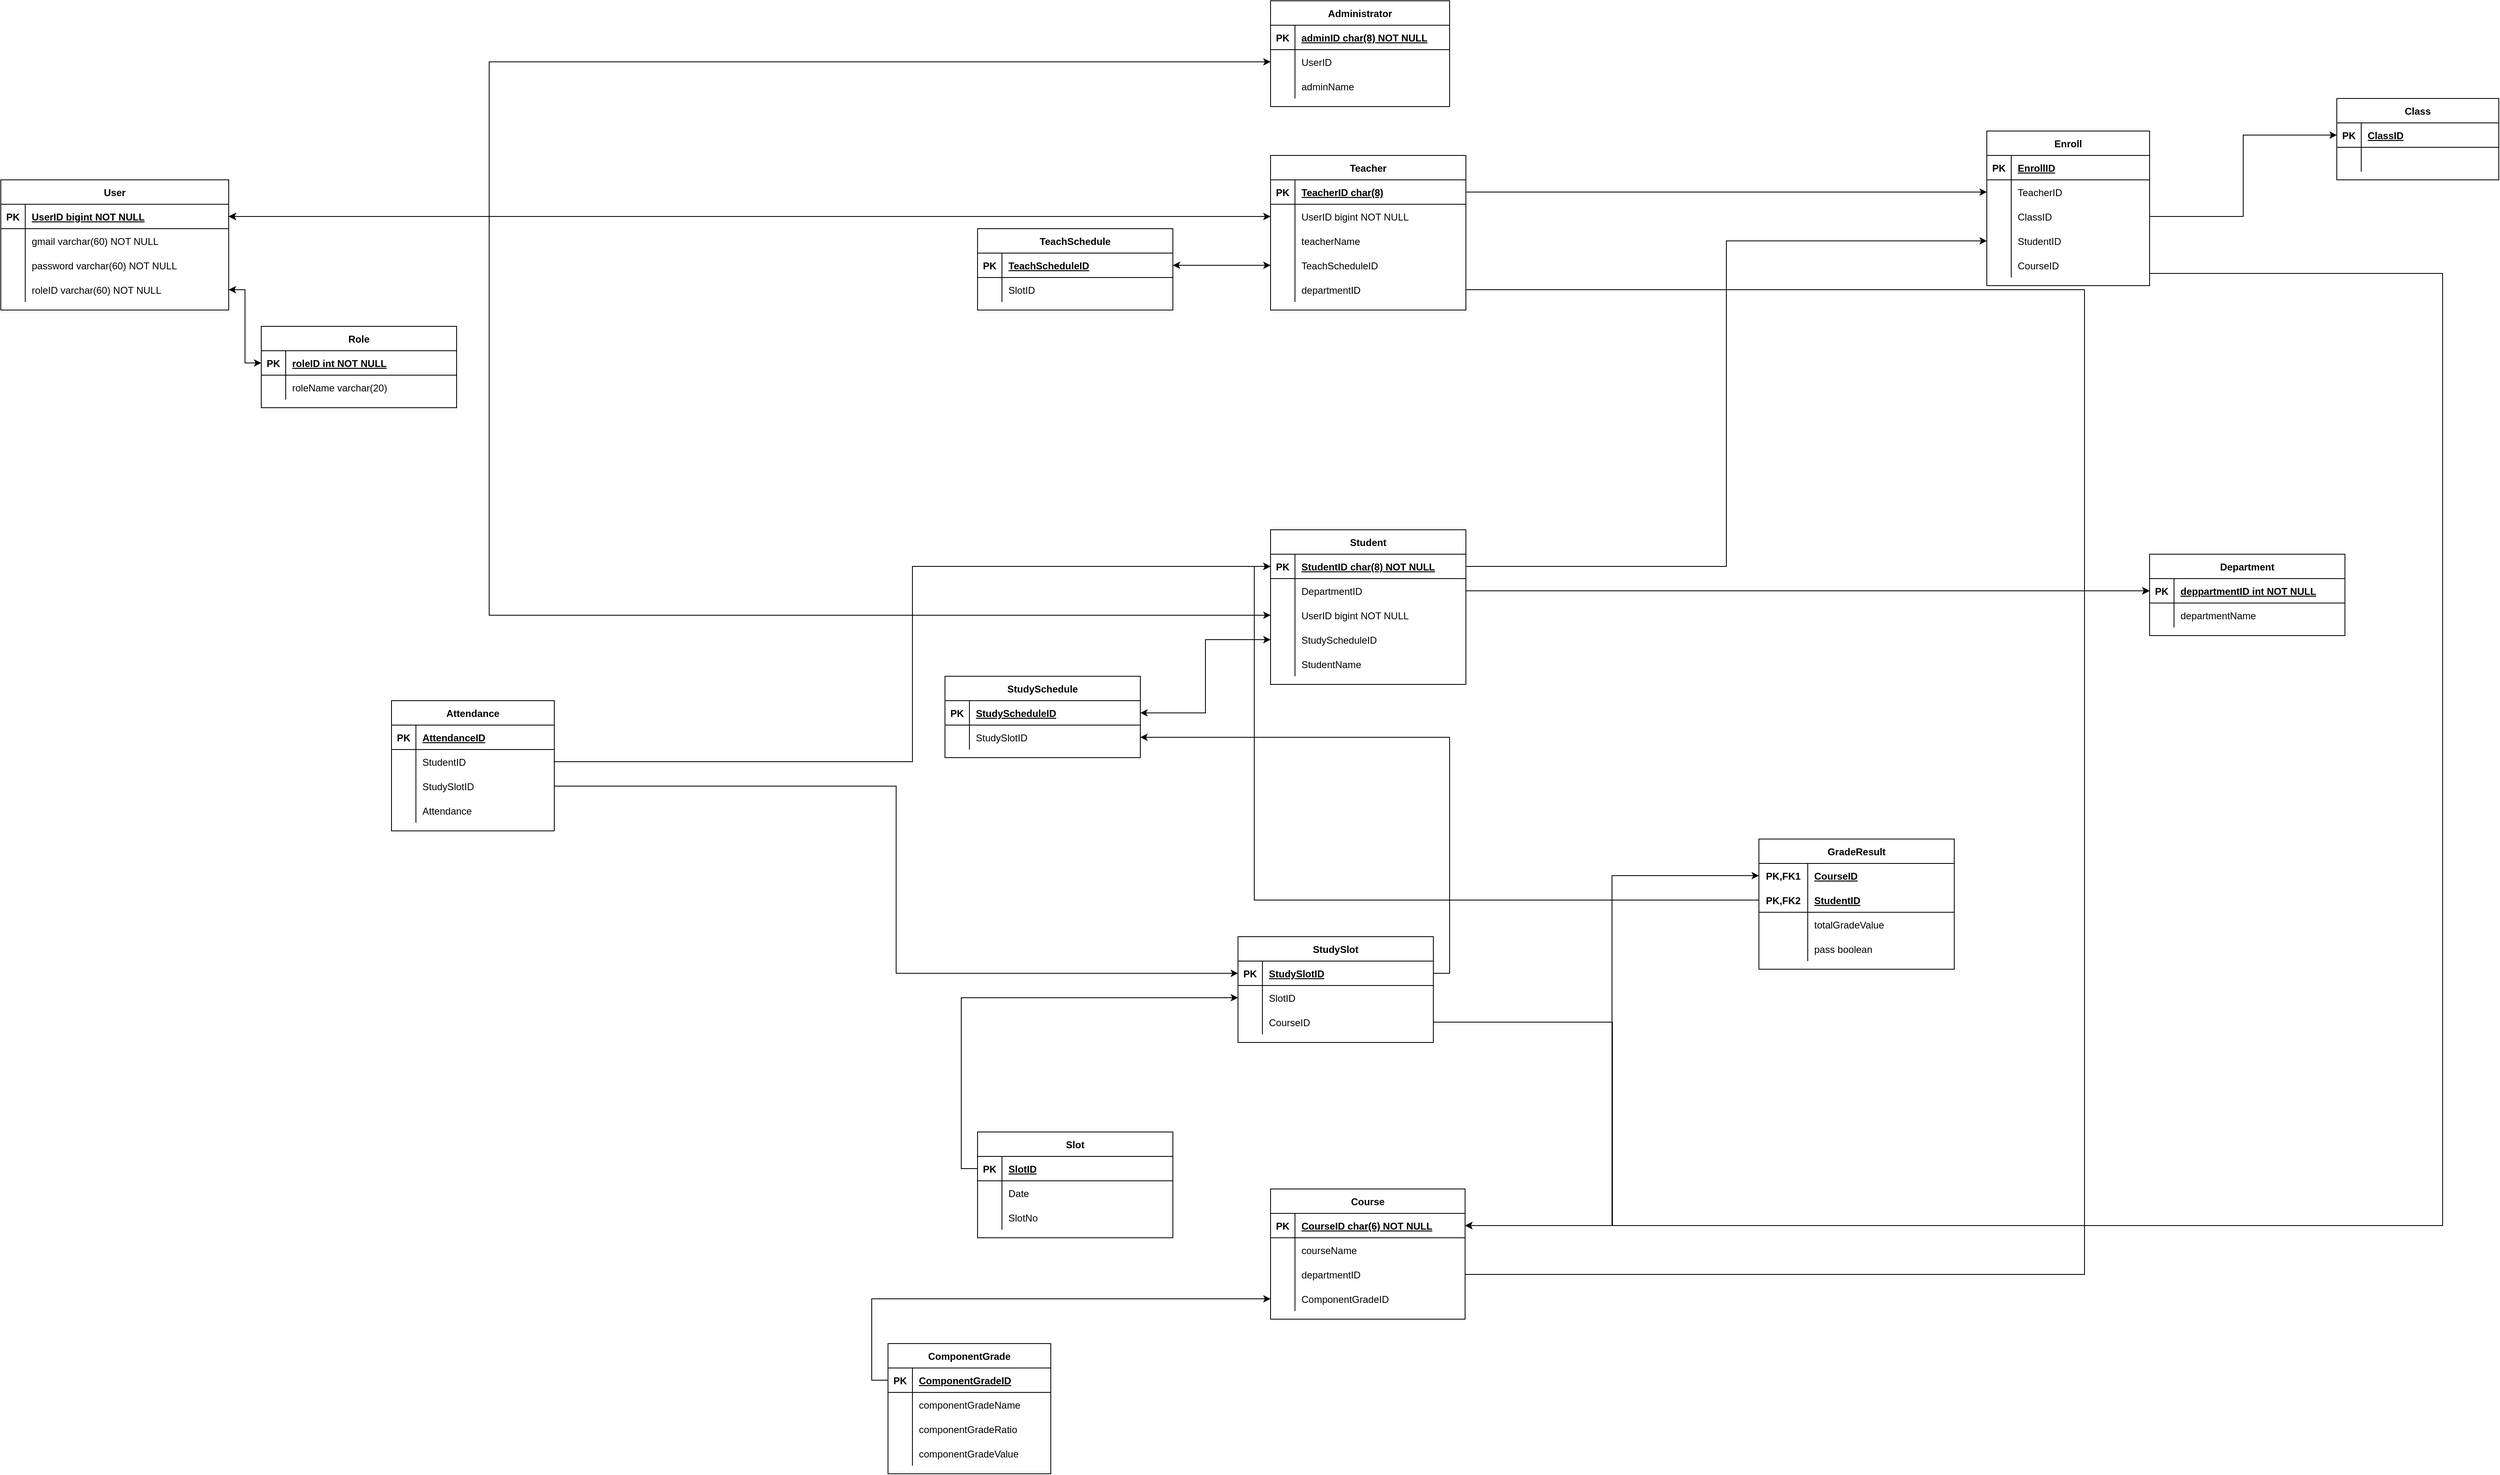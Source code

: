 <mxfile version="18.2.0" type="github">
  <diagram id="R2lEEEUBdFMjLlhIrx00" name="Page-1">
    <mxGraphModel dx="3978" dy="2298" grid="1" gridSize="10" guides="1" tooltips="1" connect="1" arrows="1" fold="1" page="1" pageScale="1" pageWidth="850" pageHeight="1100" math="0" shadow="0" extFonts="Permanent Marker^https://fonts.googleapis.com/css?family=Permanent+Marker">
      <root>
        <mxCell id="0" />
        <mxCell id="1" parent="0" />
        <mxCell id="C-vyLk0tnHw3VtMMgP7b-2" value="Role" style="shape=table;startSize=30;container=1;collapsible=1;childLayout=tableLayout;fixedRows=1;rowLines=0;fontStyle=1;align=center;resizeLast=1;" parent="1" vertex="1">
          <mxGeometry x="-1200" y="-70" width="240" height="100" as="geometry" />
        </mxCell>
        <mxCell id="C-vyLk0tnHw3VtMMgP7b-3" value="" style="shape=partialRectangle;collapsible=0;dropTarget=0;pointerEvents=0;fillColor=none;points=[[0,0.5],[1,0.5]];portConstraint=eastwest;top=0;left=0;right=0;bottom=1;" parent="C-vyLk0tnHw3VtMMgP7b-2" vertex="1">
          <mxGeometry y="30" width="240" height="30" as="geometry" />
        </mxCell>
        <mxCell id="C-vyLk0tnHw3VtMMgP7b-4" value="PK" style="shape=partialRectangle;overflow=hidden;connectable=0;fillColor=none;top=0;left=0;bottom=0;right=0;fontStyle=1;" parent="C-vyLk0tnHw3VtMMgP7b-3" vertex="1">
          <mxGeometry width="30" height="30" as="geometry">
            <mxRectangle width="30" height="30" as="alternateBounds" />
          </mxGeometry>
        </mxCell>
        <mxCell id="C-vyLk0tnHw3VtMMgP7b-5" value="roleID int NOT NULL " style="shape=partialRectangle;overflow=hidden;connectable=0;fillColor=none;top=0;left=0;bottom=0;right=0;align=left;spacingLeft=6;fontStyle=5;" parent="C-vyLk0tnHw3VtMMgP7b-3" vertex="1">
          <mxGeometry x="30" width="210" height="30" as="geometry">
            <mxRectangle width="210" height="30" as="alternateBounds" />
          </mxGeometry>
        </mxCell>
        <mxCell id="C-vyLk0tnHw3VtMMgP7b-6" value="" style="shape=partialRectangle;collapsible=0;dropTarget=0;pointerEvents=0;fillColor=none;points=[[0,0.5],[1,0.5]];portConstraint=eastwest;top=0;left=0;right=0;bottom=0;" parent="C-vyLk0tnHw3VtMMgP7b-2" vertex="1">
          <mxGeometry y="60" width="240" height="30" as="geometry" />
        </mxCell>
        <mxCell id="C-vyLk0tnHw3VtMMgP7b-7" value="" style="shape=partialRectangle;overflow=hidden;connectable=0;fillColor=none;top=0;left=0;bottom=0;right=0;" parent="C-vyLk0tnHw3VtMMgP7b-6" vertex="1">
          <mxGeometry width="30" height="30" as="geometry">
            <mxRectangle width="30" height="30" as="alternateBounds" />
          </mxGeometry>
        </mxCell>
        <mxCell id="C-vyLk0tnHw3VtMMgP7b-8" value="roleName varchar(20)" style="shape=partialRectangle;overflow=hidden;connectable=0;fillColor=none;top=0;left=0;bottom=0;right=0;align=left;spacingLeft=6;" parent="C-vyLk0tnHw3VtMMgP7b-6" vertex="1">
          <mxGeometry x="30" width="210" height="30" as="geometry">
            <mxRectangle width="210" height="30" as="alternateBounds" />
          </mxGeometry>
        </mxCell>
        <mxCell id="C-vyLk0tnHw3VtMMgP7b-13" value="Student" style="shape=table;startSize=30;container=1;collapsible=1;childLayout=tableLayout;fixedRows=1;rowLines=0;fontStyle=1;align=center;resizeLast=1;" parent="1" vertex="1">
          <mxGeometry x="40" y="180" width="240" height="190" as="geometry" />
        </mxCell>
        <mxCell id="C-vyLk0tnHw3VtMMgP7b-14" value="" style="shape=partialRectangle;collapsible=0;dropTarget=0;pointerEvents=0;fillColor=none;points=[[0,0.5],[1,0.5]];portConstraint=eastwest;top=0;left=0;right=0;bottom=1;" parent="C-vyLk0tnHw3VtMMgP7b-13" vertex="1">
          <mxGeometry y="30" width="240" height="30" as="geometry" />
        </mxCell>
        <mxCell id="C-vyLk0tnHw3VtMMgP7b-15" value="PK" style="shape=partialRectangle;overflow=hidden;connectable=0;fillColor=none;top=0;left=0;bottom=0;right=0;fontStyle=1;" parent="C-vyLk0tnHw3VtMMgP7b-14" vertex="1">
          <mxGeometry width="30" height="30" as="geometry">
            <mxRectangle width="30" height="30" as="alternateBounds" />
          </mxGeometry>
        </mxCell>
        <mxCell id="C-vyLk0tnHw3VtMMgP7b-16" value="StudentID char(8) NOT NULL" style="shape=partialRectangle;overflow=hidden;connectable=0;fillColor=none;top=0;left=0;bottom=0;right=0;align=left;spacingLeft=6;fontStyle=5;" parent="C-vyLk0tnHw3VtMMgP7b-14" vertex="1">
          <mxGeometry x="30" width="210" height="30" as="geometry">
            <mxRectangle width="210" height="30" as="alternateBounds" />
          </mxGeometry>
        </mxCell>
        <mxCell id="tHmLVHtVB2Ir6DVIJ-6J-89" value="" style="shape=partialRectangle;collapsible=0;dropTarget=0;pointerEvents=0;fillColor=none;points=[[0,0.5],[1,0.5]];portConstraint=eastwest;top=0;left=0;right=0;bottom=0;" vertex="1" parent="C-vyLk0tnHw3VtMMgP7b-13">
          <mxGeometry y="60" width="240" height="30" as="geometry" />
        </mxCell>
        <mxCell id="tHmLVHtVB2Ir6DVIJ-6J-90" value="" style="shape=partialRectangle;overflow=hidden;connectable=0;fillColor=none;top=0;left=0;bottom=0;right=0;" vertex="1" parent="tHmLVHtVB2Ir6DVIJ-6J-89">
          <mxGeometry width="30" height="30" as="geometry">
            <mxRectangle width="30" height="30" as="alternateBounds" />
          </mxGeometry>
        </mxCell>
        <mxCell id="tHmLVHtVB2Ir6DVIJ-6J-91" value="DepartmentID" style="shape=partialRectangle;overflow=hidden;connectable=0;fillColor=none;top=0;left=0;bottom=0;right=0;align=left;spacingLeft=6;" vertex="1" parent="tHmLVHtVB2Ir6DVIJ-6J-89">
          <mxGeometry x="30" width="210" height="30" as="geometry">
            <mxRectangle width="210" height="30" as="alternateBounds" />
          </mxGeometry>
        </mxCell>
        <mxCell id="C-vyLk0tnHw3VtMMgP7b-17" value="" style="shape=partialRectangle;collapsible=0;dropTarget=0;pointerEvents=0;fillColor=none;points=[[0,0.5],[1,0.5]];portConstraint=eastwest;top=0;left=0;right=0;bottom=0;" parent="C-vyLk0tnHw3VtMMgP7b-13" vertex="1">
          <mxGeometry y="90" width="240" height="30" as="geometry" />
        </mxCell>
        <mxCell id="C-vyLk0tnHw3VtMMgP7b-18" value="" style="shape=partialRectangle;overflow=hidden;connectable=0;fillColor=none;top=0;left=0;bottom=0;right=0;" parent="C-vyLk0tnHw3VtMMgP7b-17" vertex="1">
          <mxGeometry width="30" height="30" as="geometry">
            <mxRectangle width="30" height="30" as="alternateBounds" />
          </mxGeometry>
        </mxCell>
        <mxCell id="C-vyLk0tnHw3VtMMgP7b-19" value="UserID bigint NOT NULL    " style="shape=partialRectangle;overflow=hidden;connectable=0;fillColor=none;top=0;left=0;bottom=0;right=0;align=left;spacingLeft=6;" parent="C-vyLk0tnHw3VtMMgP7b-17" vertex="1">
          <mxGeometry x="30" width="210" height="30" as="geometry">
            <mxRectangle width="210" height="30" as="alternateBounds" />
          </mxGeometry>
        </mxCell>
        <mxCell id="tHmLVHtVB2Ir6DVIJ-6J-272" value="" style="shape=partialRectangle;collapsible=0;dropTarget=0;pointerEvents=0;fillColor=none;points=[[0,0.5],[1,0.5]];portConstraint=eastwest;top=0;left=0;right=0;bottom=0;" vertex="1" parent="C-vyLk0tnHw3VtMMgP7b-13">
          <mxGeometry y="120" width="240" height="30" as="geometry" />
        </mxCell>
        <mxCell id="tHmLVHtVB2Ir6DVIJ-6J-273" value=" &#xa;" style="shape=partialRectangle;overflow=hidden;connectable=0;fillColor=none;top=0;left=0;bottom=0;right=0;" vertex="1" parent="tHmLVHtVB2Ir6DVIJ-6J-272">
          <mxGeometry width="30" height="30" as="geometry">
            <mxRectangle width="30" height="30" as="alternateBounds" />
          </mxGeometry>
        </mxCell>
        <mxCell id="tHmLVHtVB2Ir6DVIJ-6J-274" value="StudyScheduleID" style="shape=partialRectangle;overflow=hidden;connectable=0;fillColor=none;top=0;left=0;bottom=0;right=0;align=left;spacingLeft=6;" vertex="1" parent="tHmLVHtVB2Ir6DVIJ-6J-272">
          <mxGeometry x="30" width="210" height="30" as="geometry">
            <mxRectangle width="210" height="30" as="alternateBounds" />
          </mxGeometry>
        </mxCell>
        <mxCell id="C-vyLk0tnHw3VtMMgP7b-20" value="" style="shape=partialRectangle;collapsible=0;dropTarget=0;pointerEvents=0;fillColor=none;points=[[0,0.5],[1,0.5]];portConstraint=eastwest;top=0;left=0;right=0;bottom=0;" parent="C-vyLk0tnHw3VtMMgP7b-13" vertex="1">
          <mxGeometry y="150" width="240" height="30" as="geometry" />
        </mxCell>
        <mxCell id="C-vyLk0tnHw3VtMMgP7b-21" value="" style="shape=partialRectangle;overflow=hidden;connectable=0;fillColor=none;top=0;left=0;bottom=0;right=0;" parent="C-vyLk0tnHw3VtMMgP7b-20" vertex="1">
          <mxGeometry width="30" height="30" as="geometry">
            <mxRectangle width="30" height="30" as="alternateBounds" />
          </mxGeometry>
        </mxCell>
        <mxCell id="C-vyLk0tnHw3VtMMgP7b-22" value="StudentName" style="shape=partialRectangle;overflow=hidden;connectable=0;fillColor=none;top=0;left=0;bottom=0;right=0;align=left;spacingLeft=6;" parent="C-vyLk0tnHw3VtMMgP7b-20" vertex="1">
          <mxGeometry x="30" width="210" height="30" as="geometry">
            <mxRectangle width="210" height="30" as="alternateBounds" />
          </mxGeometry>
        </mxCell>
        <mxCell id="C-vyLk0tnHw3VtMMgP7b-23" value="User" style="shape=table;startSize=30;container=1;collapsible=1;childLayout=tableLayout;fixedRows=1;rowLines=0;fontStyle=1;align=center;resizeLast=1;" parent="1" vertex="1">
          <mxGeometry x="-1520" y="-250" width="280" height="160" as="geometry" />
        </mxCell>
        <mxCell id="C-vyLk0tnHw3VtMMgP7b-24" value="" style="shape=partialRectangle;collapsible=0;dropTarget=0;pointerEvents=0;fillColor=none;points=[[0,0.5],[1,0.5]];portConstraint=eastwest;top=0;left=0;right=0;bottom=1;" parent="C-vyLk0tnHw3VtMMgP7b-23" vertex="1">
          <mxGeometry y="30" width="280" height="30" as="geometry" />
        </mxCell>
        <mxCell id="C-vyLk0tnHw3VtMMgP7b-25" value="PK" style="shape=partialRectangle;overflow=hidden;connectable=0;fillColor=none;top=0;left=0;bottom=0;right=0;fontStyle=1;" parent="C-vyLk0tnHw3VtMMgP7b-24" vertex="1">
          <mxGeometry width="30" height="30" as="geometry">
            <mxRectangle width="30" height="30" as="alternateBounds" />
          </mxGeometry>
        </mxCell>
        <mxCell id="C-vyLk0tnHw3VtMMgP7b-26" value="UserID bigint NOT NULL " style="shape=partialRectangle;overflow=hidden;connectable=0;fillColor=none;top=0;left=0;bottom=0;right=0;align=left;spacingLeft=6;fontStyle=5;" parent="C-vyLk0tnHw3VtMMgP7b-24" vertex="1">
          <mxGeometry x="30" width="250" height="30" as="geometry">
            <mxRectangle width="250" height="30" as="alternateBounds" />
          </mxGeometry>
        </mxCell>
        <mxCell id="C-vyLk0tnHw3VtMMgP7b-27" value="" style="shape=partialRectangle;collapsible=0;dropTarget=0;pointerEvents=0;fillColor=none;points=[[0,0.5],[1,0.5]];portConstraint=eastwest;top=0;left=0;right=0;bottom=0;" parent="C-vyLk0tnHw3VtMMgP7b-23" vertex="1">
          <mxGeometry y="60" width="280" height="30" as="geometry" />
        </mxCell>
        <mxCell id="C-vyLk0tnHw3VtMMgP7b-28" value="      " style="shape=partialRectangle;overflow=hidden;connectable=0;fillColor=none;top=0;left=0;bottom=0;right=0;" parent="C-vyLk0tnHw3VtMMgP7b-27" vertex="1">
          <mxGeometry width="30" height="30" as="geometry">
            <mxRectangle width="30" height="30" as="alternateBounds" />
          </mxGeometry>
        </mxCell>
        <mxCell id="C-vyLk0tnHw3VtMMgP7b-29" value="gmail varchar(60) NOT NULL" style="shape=partialRectangle;overflow=hidden;connectable=0;fillColor=none;top=0;left=0;bottom=0;right=0;align=left;spacingLeft=6;" parent="C-vyLk0tnHw3VtMMgP7b-27" vertex="1">
          <mxGeometry x="30" width="250" height="30" as="geometry">
            <mxRectangle width="250" height="30" as="alternateBounds" />
          </mxGeometry>
        </mxCell>
        <mxCell id="tHmLVHtVB2Ir6DVIJ-6J-44" value="" style="shape=partialRectangle;collapsible=0;dropTarget=0;pointerEvents=0;fillColor=none;points=[[0,0.5],[1,0.5]];portConstraint=eastwest;top=0;left=0;right=0;bottom=0;" vertex="1" parent="C-vyLk0tnHw3VtMMgP7b-23">
          <mxGeometry y="90" width="280" height="30" as="geometry" />
        </mxCell>
        <mxCell id="tHmLVHtVB2Ir6DVIJ-6J-45" value="      " style="shape=partialRectangle;overflow=hidden;connectable=0;fillColor=none;top=0;left=0;bottom=0;right=0;" vertex="1" parent="tHmLVHtVB2Ir6DVIJ-6J-44">
          <mxGeometry width="30" height="30" as="geometry">
            <mxRectangle width="30" height="30" as="alternateBounds" />
          </mxGeometry>
        </mxCell>
        <mxCell id="tHmLVHtVB2Ir6DVIJ-6J-46" value="password varchar(60) NOT NULL" style="shape=partialRectangle;overflow=hidden;connectable=0;fillColor=none;top=0;left=0;bottom=0;right=0;align=left;spacingLeft=6;" vertex="1" parent="tHmLVHtVB2Ir6DVIJ-6J-44">
          <mxGeometry x="30" width="250" height="30" as="geometry">
            <mxRectangle width="250" height="30" as="alternateBounds" />
          </mxGeometry>
        </mxCell>
        <mxCell id="tHmLVHtVB2Ir6DVIJ-6J-57" value="" style="shape=partialRectangle;collapsible=0;dropTarget=0;pointerEvents=0;fillColor=none;points=[[0,0.5],[1,0.5]];portConstraint=eastwest;top=0;left=0;right=0;bottom=0;" vertex="1" parent="C-vyLk0tnHw3VtMMgP7b-23">
          <mxGeometry y="120" width="280" height="30" as="geometry" />
        </mxCell>
        <mxCell id="tHmLVHtVB2Ir6DVIJ-6J-58" value="      " style="shape=partialRectangle;overflow=hidden;connectable=0;fillColor=none;top=0;left=0;bottom=0;right=0;" vertex="1" parent="tHmLVHtVB2Ir6DVIJ-6J-57">
          <mxGeometry width="30" height="30" as="geometry">
            <mxRectangle width="30" height="30" as="alternateBounds" />
          </mxGeometry>
        </mxCell>
        <mxCell id="tHmLVHtVB2Ir6DVIJ-6J-59" value="roleID varchar(60) NOT NULL" style="shape=partialRectangle;overflow=hidden;connectable=0;fillColor=none;top=0;left=0;bottom=0;right=0;align=left;spacingLeft=6;" vertex="1" parent="tHmLVHtVB2Ir6DVIJ-6J-57">
          <mxGeometry x="30" width="250" height="30" as="geometry">
            <mxRectangle width="250" height="30" as="alternateBounds" />
          </mxGeometry>
        </mxCell>
        <mxCell id="tHmLVHtVB2Ir6DVIJ-6J-2" value="Teacher" style="shape=table;startSize=30;container=1;collapsible=1;childLayout=tableLayout;fixedRows=1;rowLines=0;fontStyle=1;align=center;resizeLast=1;" vertex="1" parent="1">
          <mxGeometry x="40" y="-280" width="240" height="190" as="geometry" />
        </mxCell>
        <mxCell id="tHmLVHtVB2Ir6DVIJ-6J-3" value="" style="shape=tableRow;horizontal=0;startSize=0;swimlaneHead=0;swimlaneBody=0;fillColor=none;collapsible=0;dropTarget=0;points=[[0,0.5],[1,0.5]];portConstraint=eastwest;top=0;left=0;right=0;bottom=1;" vertex="1" parent="tHmLVHtVB2Ir6DVIJ-6J-2">
          <mxGeometry y="30" width="240" height="30" as="geometry" />
        </mxCell>
        <mxCell id="tHmLVHtVB2Ir6DVIJ-6J-4" value="PK" style="shape=partialRectangle;connectable=0;fillColor=none;top=0;left=0;bottom=0;right=0;fontStyle=1;overflow=hidden;" vertex="1" parent="tHmLVHtVB2Ir6DVIJ-6J-3">
          <mxGeometry width="30" height="30" as="geometry">
            <mxRectangle width="30" height="30" as="alternateBounds" />
          </mxGeometry>
        </mxCell>
        <mxCell id="tHmLVHtVB2Ir6DVIJ-6J-5" value="TeacherID char(8)" style="shape=partialRectangle;connectable=0;fillColor=none;top=0;left=0;bottom=0;right=0;align=left;spacingLeft=6;fontStyle=5;overflow=hidden;" vertex="1" parent="tHmLVHtVB2Ir6DVIJ-6J-3">
          <mxGeometry x="30" width="210" height="30" as="geometry">
            <mxRectangle width="210" height="30" as="alternateBounds" />
          </mxGeometry>
        </mxCell>
        <mxCell id="tHmLVHtVB2Ir6DVIJ-6J-6" value="" style="shape=tableRow;horizontal=0;startSize=0;swimlaneHead=0;swimlaneBody=0;fillColor=none;collapsible=0;dropTarget=0;points=[[0,0.5],[1,0.5]];portConstraint=eastwest;top=0;left=0;right=0;bottom=0;" vertex="1" parent="tHmLVHtVB2Ir6DVIJ-6J-2">
          <mxGeometry y="60" width="240" height="30" as="geometry" />
        </mxCell>
        <mxCell id="tHmLVHtVB2Ir6DVIJ-6J-7" value="" style="shape=partialRectangle;connectable=0;fillColor=none;top=0;left=0;bottom=0;right=0;editable=1;overflow=hidden;" vertex="1" parent="tHmLVHtVB2Ir6DVIJ-6J-6">
          <mxGeometry width="30" height="30" as="geometry">
            <mxRectangle width="30" height="30" as="alternateBounds" />
          </mxGeometry>
        </mxCell>
        <mxCell id="tHmLVHtVB2Ir6DVIJ-6J-8" value="UserID bigint NOT NULL" style="shape=partialRectangle;connectable=0;fillColor=none;top=0;left=0;bottom=0;right=0;align=left;spacingLeft=6;overflow=hidden;" vertex="1" parent="tHmLVHtVB2Ir6DVIJ-6J-6">
          <mxGeometry x="30" width="210" height="30" as="geometry">
            <mxRectangle width="210" height="30" as="alternateBounds" />
          </mxGeometry>
        </mxCell>
        <mxCell id="tHmLVHtVB2Ir6DVIJ-6J-9" value="" style="shape=tableRow;horizontal=0;startSize=0;swimlaneHead=0;swimlaneBody=0;fillColor=none;collapsible=0;dropTarget=0;points=[[0,0.5],[1,0.5]];portConstraint=eastwest;top=0;left=0;right=0;bottom=0;" vertex="1" parent="tHmLVHtVB2Ir6DVIJ-6J-2">
          <mxGeometry y="90" width="240" height="30" as="geometry" />
        </mxCell>
        <mxCell id="tHmLVHtVB2Ir6DVIJ-6J-10" value="" style="shape=partialRectangle;connectable=0;fillColor=none;top=0;left=0;bottom=0;right=0;editable=1;overflow=hidden;" vertex="1" parent="tHmLVHtVB2Ir6DVIJ-6J-9">
          <mxGeometry width="30" height="30" as="geometry">
            <mxRectangle width="30" height="30" as="alternateBounds" />
          </mxGeometry>
        </mxCell>
        <mxCell id="tHmLVHtVB2Ir6DVIJ-6J-11" value="teacherName" style="shape=partialRectangle;connectable=0;fillColor=none;top=0;left=0;bottom=0;right=0;align=left;spacingLeft=6;overflow=hidden;" vertex="1" parent="tHmLVHtVB2Ir6DVIJ-6J-9">
          <mxGeometry x="30" width="210" height="30" as="geometry">
            <mxRectangle width="210" height="30" as="alternateBounds" />
          </mxGeometry>
        </mxCell>
        <mxCell id="tHmLVHtVB2Ir6DVIJ-6J-222" value="" style="shape=tableRow;horizontal=0;startSize=0;swimlaneHead=0;swimlaneBody=0;fillColor=none;collapsible=0;dropTarget=0;points=[[0,0.5],[1,0.5]];portConstraint=eastwest;top=0;left=0;right=0;bottom=0;" vertex="1" parent="tHmLVHtVB2Ir6DVIJ-6J-2">
          <mxGeometry y="120" width="240" height="30" as="geometry" />
        </mxCell>
        <mxCell id="tHmLVHtVB2Ir6DVIJ-6J-223" value="" style="shape=partialRectangle;connectable=0;fillColor=none;top=0;left=0;bottom=0;right=0;editable=1;overflow=hidden;" vertex="1" parent="tHmLVHtVB2Ir6DVIJ-6J-222">
          <mxGeometry width="30" height="30" as="geometry">
            <mxRectangle width="30" height="30" as="alternateBounds" />
          </mxGeometry>
        </mxCell>
        <mxCell id="tHmLVHtVB2Ir6DVIJ-6J-224" value="TeachScheduleID" style="shape=partialRectangle;connectable=0;fillColor=none;top=0;left=0;bottom=0;right=0;align=left;spacingLeft=6;overflow=hidden;" vertex="1" parent="tHmLVHtVB2Ir6DVIJ-6J-222">
          <mxGeometry x="30" width="210" height="30" as="geometry">
            <mxRectangle width="210" height="30" as="alternateBounds" />
          </mxGeometry>
        </mxCell>
        <mxCell id="tHmLVHtVB2Ir6DVIJ-6J-12" value="" style="shape=tableRow;horizontal=0;startSize=0;swimlaneHead=0;swimlaneBody=0;fillColor=none;collapsible=0;dropTarget=0;points=[[0,0.5],[1,0.5]];portConstraint=eastwest;top=0;left=0;right=0;bottom=0;" vertex="1" parent="tHmLVHtVB2Ir6DVIJ-6J-2">
          <mxGeometry y="150" width="240" height="30" as="geometry" />
        </mxCell>
        <mxCell id="tHmLVHtVB2Ir6DVIJ-6J-13" value="" style="shape=partialRectangle;connectable=0;fillColor=none;top=0;left=0;bottom=0;right=0;editable=1;overflow=hidden;" vertex="1" parent="tHmLVHtVB2Ir6DVIJ-6J-12">
          <mxGeometry width="30" height="30" as="geometry">
            <mxRectangle width="30" height="30" as="alternateBounds" />
          </mxGeometry>
        </mxCell>
        <mxCell id="tHmLVHtVB2Ir6DVIJ-6J-14" value="departmentID" style="shape=partialRectangle;connectable=0;fillColor=none;top=0;left=0;bottom=0;right=0;align=left;spacingLeft=6;overflow=hidden;" vertex="1" parent="tHmLVHtVB2Ir6DVIJ-6J-12">
          <mxGeometry x="30" width="210" height="30" as="geometry">
            <mxRectangle width="210" height="30" as="alternateBounds" />
          </mxGeometry>
        </mxCell>
        <mxCell id="tHmLVHtVB2Ir6DVIJ-6J-28" value="Administrator" style="shape=table;startSize=30;container=1;collapsible=1;childLayout=tableLayout;fixedRows=1;rowLines=0;fontStyle=1;align=center;resizeLast=1;" vertex="1" parent="1">
          <mxGeometry x="40" y="-470" width="220" height="130" as="geometry" />
        </mxCell>
        <mxCell id="tHmLVHtVB2Ir6DVIJ-6J-29" value="" style="shape=tableRow;horizontal=0;startSize=0;swimlaneHead=0;swimlaneBody=0;fillColor=none;collapsible=0;dropTarget=0;points=[[0,0.5],[1,0.5]];portConstraint=eastwest;top=0;left=0;right=0;bottom=1;" vertex="1" parent="tHmLVHtVB2Ir6DVIJ-6J-28">
          <mxGeometry y="30" width="220" height="30" as="geometry" />
        </mxCell>
        <mxCell id="tHmLVHtVB2Ir6DVIJ-6J-30" value="PK" style="shape=partialRectangle;connectable=0;fillColor=none;top=0;left=0;bottom=0;right=0;fontStyle=1;overflow=hidden;" vertex="1" parent="tHmLVHtVB2Ir6DVIJ-6J-29">
          <mxGeometry width="30" height="30" as="geometry">
            <mxRectangle width="30" height="30" as="alternateBounds" />
          </mxGeometry>
        </mxCell>
        <mxCell id="tHmLVHtVB2Ir6DVIJ-6J-31" value="adminID char(8) NOT NULL" style="shape=partialRectangle;connectable=0;fillColor=none;top=0;left=0;bottom=0;right=0;align=left;spacingLeft=6;fontStyle=5;overflow=hidden;" vertex="1" parent="tHmLVHtVB2Ir6DVIJ-6J-29">
          <mxGeometry x="30" width="190" height="30" as="geometry">
            <mxRectangle width="190" height="30" as="alternateBounds" />
          </mxGeometry>
        </mxCell>
        <mxCell id="tHmLVHtVB2Ir6DVIJ-6J-32" value="" style="shape=tableRow;horizontal=0;startSize=0;swimlaneHead=0;swimlaneBody=0;fillColor=none;collapsible=0;dropTarget=0;points=[[0,0.5],[1,0.5]];portConstraint=eastwest;top=0;left=0;right=0;bottom=0;" vertex="1" parent="tHmLVHtVB2Ir6DVIJ-6J-28">
          <mxGeometry y="60" width="220" height="30" as="geometry" />
        </mxCell>
        <mxCell id="tHmLVHtVB2Ir6DVIJ-6J-33" value="" style="shape=partialRectangle;connectable=0;fillColor=none;top=0;left=0;bottom=0;right=0;editable=1;overflow=hidden;" vertex="1" parent="tHmLVHtVB2Ir6DVIJ-6J-32">
          <mxGeometry width="30" height="30" as="geometry">
            <mxRectangle width="30" height="30" as="alternateBounds" />
          </mxGeometry>
        </mxCell>
        <mxCell id="tHmLVHtVB2Ir6DVIJ-6J-34" value="UserID" style="shape=partialRectangle;connectable=0;fillColor=none;top=0;left=0;bottom=0;right=0;align=left;spacingLeft=6;overflow=hidden;" vertex="1" parent="tHmLVHtVB2Ir6DVIJ-6J-32">
          <mxGeometry x="30" width="190" height="30" as="geometry">
            <mxRectangle width="190" height="30" as="alternateBounds" />
          </mxGeometry>
        </mxCell>
        <mxCell id="tHmLVHtVB2Ir6DVIJ-6J-35" value="" style="shape=tableRow;horizontal=0;startSize=0;swimlaneHead=0;swimlaneBody=0;fillColor=none;collapsible=0;dropTarget=0;points=[[0,0.5],[1,0.5]];portConstraint=eastwest;top=0;left=0;right=0;bottom=0;" vertex="1" parent="tHmLVHtVB2Ir6DVIJ-6J-28">
          <mxGeometry y="90" width="220" height="30" as="geometry" />
        </mxCell>
        <mxCell id="tHmLVHtVB2Ir6DVIJ-6J-36" value="" style="shape=partialRectangle;connectable=0;fillColor=none;top=0;left=0;bottom=0;right=0;editable=1;overflow=hidden;" vertex="1" parent="tHmLVHtVB2Ir6DVIJ-6J-35">
          <mxGeometry width="30" height="30" as="geometry">
            <mxRectangle width="30" height="30" as="alternateBounds" />
          </mxGeometry>
        </mxCell>
        <mxCell id="tHmLVHtVB2Ir6DVIJ-6J-37" value="adminName" style="shape=partialRectangle;connectable=0;fillColor=none;top=0;left=0;bottom=0;right=0;align=left;spacingLeft=6;overflow=hidden;" vertex="1" parent="tHmLVHtVB2Ir6DVIJ-6J-35">
          <mxGeometry x="30" width="190" height="30" as="geometry">
            <mxRectangle width="190" height="30" as="alternateBounds" />
          </mxGeometry>
        </mxCell>
        <mxCell id="tHmLVHtVB2Ir6DVIJ-6J-63" value="Department" style="shape=table;startSize=30;container=1;collapsible=1;childLayout=tableLayout;fixedRows=1;rowLines=0;fontStyle=1;align=center;resizeLast=1;" vertex="1" parent="1">
          <mxGeometry x="1120" y="210" width="240" height="100" as="geometry" />
        </mxCell>
        <mxCell id="tHmLVHtVB2Ir6DVIJ-6J-64" value="" style="shape=tableRow;horizontal=0;startSize=0;swimlaneHead=0;swimlaneBody=0;fillColor=none;collapsible=0;dropTarget=0;points=[[0,0.5],[1,0.5]];portConstraint=eastwest;top=0;left=0;right=0;bottom=1;" vertex="1" parent="tHmLVHtVB2Ir6DVIJ-6J-63">
          <mxGeometry y="30" width="240" height="30" as="geometry" />
        </mxCell>
        <mxCell id="tHmLVHtVB2Ir6DVIJ-6J-65" value="PK" style="shape=partialRectangle;connectable=0;fillColor=none;top=0;left=0;bottom=0;right=0;fontStyle=1;overflow=hidden;" vertex="1" parent="tHmLVHtVB2Ir6DVIJ-6J-64">
          <mxGeometry width="30" height="30" as="geometry">
            <mxRectangle width="30" height="30" as="alternateBounds" />
          </mxGeometry>
        </mxCell>
        <mxCell id="tHmLVHtVB2Ir6DVIJ-6J-66" value="deppartmentID int NOT NULL" style="shape=partialRectangle;connectable=0;fillColor=none;top=0;left=0;bottom=0;right=0;align=left;spacingLeft=6;fontStyle=5;overflow=hidden;" vertex="1" parent="tHmLVHtVB2Ir6DVIJ-6J-64">
          <mxGeometry x="30" width="210" height="30" as="geometry">
            <mxRectangle width="210" height="30" as="alternateBounds" />
          </mxGeometry>
        </mxCell>
        <mxCell id="tHmLVHtVB2Ir6DVIJ-6J-67" value="" style="shape=tableRow;horizontal=0;startSize=0;swimlaneHead=0;swimlaneBody=0;fillColor=none;collapsible=0;dropTarget=0;points=[[0,0.5],[1,0.5]];portConstraint=eastwest;top=0;left=0;right=0;bottom=0;" vertex="1" parent="tHmLVHtVB2Ir6DVIJ-6J-63">
          <mxGeometry y="60" width="240" height="30" as="geometry" />
        </mxCell>
        <mxCell id="tHmLVHtVB2Ir6DVIJ-6J-68" value="" style="shape=partialRectangle;connectable=0;fillColor=none;top=0;left=0;bottom=0;right=0;editable=1;overflow=hidden;" vertex="1" parent="tHmLVHtVB2Ir6DVIJ-6J-67">
          <mxGeometry width="30" height="30" as="geometry">
            <mxRectangle width="30" height="30" as="alternateBounds" />
          </mxGeometry>
        </mxCell>
        <mxCell id="tHmLVHtVB2Ir6DVIJ-6J-69" value="departmentName" style="shape=partialRectangle;connectable=0;fillColor=none;top=0;left=0;bottom=0;right=0;align=left;spacingLeft=6;overflow=hidden;" vertex="1" parent="tHmLVHtVB2Ir6DVIJ-6J-67">
          <mxGeometry x="30" width="210" height="30" as="geometry">
            <mxRectangle width="210" height="30" as="alternateBounds" />
          </mxGeometry>
        </mxCell>
        <mxCell id="tHmLVHtVB2Ir6DVIJ-6J-76" value="Course" style="shape=table;startSize=30;container=1;collapsible=1;childLayout=tableLayout;fixedRows=1;rowLines=0;fontStyle=1;align=center;resizeLast=1;" vertex="1" parent="1">
          <mxGeometry x="40" y="990" width="239" height="160" as="geometry" />
        </mxCell>
        <mxCell id="tHmLVHtVB2Ir6DVIJ-6J-77" value="" style="shape=tableRow;horizontal=0;startSize=0;swimlaneHead=0;swimlaneBody=0;fillColor=none;collapsible=0;dropTarget=0;points=[[0,0.5],[1,0.5]];portConstraint=eastwest;top=0;left=0;right=0;bottom=1;" vertex="1" parent="tHmLVHtVB2Ir6DVIJ-6J-76">
          <mxGeometry y="30" width="239" height="30" as="geometry" />
        </mxCell>
        <mxCell id="tHmLVHtVB2Ir6DVIJ-6J-78" value="PK" style="shape=partialRectangle;connectable=0;fillColor=none;top=0;left=0;bottom=0;right=0;fontStyle=1;overflow=hidden;" vertex="1" parent="tHmLVHtVB2Ir6DVIJ-6J-77">
          <mxGeometry width="30" height="30" as="geometry">
            <mxRectangle width="30" height="30" as="alternateBounds" />
          </mxGeometry>
        </mxCell>
        <mxCell id="tHmLVHtVB2Ir6DVIJ-6J-79" value="CourseID char(6) NOT NULL" style="shape=partialRectangle;connectable=0;fillColor=none;top=0;left=0;bottom=0;right=0;align=left;spacingLeft=6;fontStyle=5;overflow=hidden;" vertex="1" parent="tHmLVHtVB2Ir6DVIJ-6J-77">
          <mxGeometry x="30" width="209" height="30" as="geometry">
            <mxRectangle width="209" height="30" as="alternateBounds" />
          </mxGeometry>
        </mxCell>
        <mxCell id="tHmLVHtVB2Ir6DVIJ-6J-80" value="" style="shape=tableRow;horizontal=0;startSize=0;swimlaneHead=0;swimlaneBody=0;fillColor=none;collapsible=0;dropTarget=0;points=[[0,0.5],[1,0.5]];portConstraint=eastwest;top=0;left=0;right=0;bottom=0;" vertex="1" parent="tHmLVHtVB2Ir6DVIJ-6J-76">
          <mxGeometry y="60" width="239" height="30" as="geometry" />
        </mxCell>
        <mxCell id="tHmLVHtVB2Ir6DVIJ-6J-81" value="" style="shape=partialRectangle;connectable=0;fillColor=none;top=0;left=0;bottom=0;right=0;editable=1;overflow=hidden;" vertex="1" parent="tHmLVHtVB2Ir6DVIJ-6J-80">
          <mxGeometry width="30" height="30" as="geometry">
            <mxRectangle width="30" height="30" as="alternateBounds" />
          </mxGeometry>
        </mxCell>
        <mxCell id="tHmLVHtVB2Ir6DVIJ-6J-82" value="courseName" style="shape=partialRectangle;connectable=0;fillColor=none;top=0;left=0;bottom=0;right=0;align=left;spacingLeft=6;overflow=hidden;" vertex="1" parent="tHmLVHtVB2Ir6DVIJ-6J-80">
          <mxGeometry x="30" width="209" height="30" as="geometry">
            <mxRectangle width="209" height="30" as="alternateBounds" />
          </mxGeometry>
        </mxCell>
        <mxCell id="tHmLVHtVB2Ir6DVIJ-6J-83" value="" style="shape=tableRow;horizontal=0;startSize=0;swimlaneHead=0;swimlaneBody=0;fillColor=none;collapsible=0;dropTarget=0;points=[[0,0.5],[1,0.5]];portConstraint=eastwest;top=0;left=0;right=0;bottom=0;" vertex="1" parent="tHmLVHtVB2Ir6DVIJ-6J-76">
          <mxGeometry y="90" width="239" height="30" as="geometry" />
        </mxCell>
        <mxCell id="tHmLVHtVB2Ir6DVIJ-6J-84" value="" style="shape=partialRectangle;connectable=0;fillColor=none;top=0;left=0;bottom=0;right=0;editable=1;overflow=hidden;" vertex="1" parent="tHmLVHtVB2Ir6DVIJ-6J-83">
          <mxGeometry width="30" height="30" as="geometry">
            <mxRectangle width="30" height="30" as="alternateBounds" />
          </mxGeometry>
        </mxCell>
        <mxCell id="tHmLVHtVB2Ir6DVIJ-6J-85" value="departmentID" style="shape=partialRectangle;connectable=0;fillColor=none;top=0;left=0;bottom=0;right=0;align=left;spacingLeft=6;overflow=hidden;" vertex="1" parent="tHmLVHtVB2Ir6DVIJ-6J-83">
          <mxGeometry x="30" width="209" height="30" as="geometry">
            <mxRectangle width="209" height="30" as="alternateBounds" />
          </mxGeometry>
        </mxCell>
        <mxCell id="tHmLVHtVB2Ir6DVIJ-6J-118" value="" style="shape=tableRow;horizontal=0;startSize=0;swimlaneHead=0;swimlaneBody=0;fillColor=none;collapsible=0;dropTarget=0;points=[[0,0.5],[1,0.5]];portConstraint=eastwest;top=0;left=0;right=0;bottom=0;" vertex="1" parent="tHmLVHtVB2Ir6DVIJ-6J-76">
          <mxGeometry y="120" width="239" height="30" as="geometry" />
        </mxCell>
        <mxCell id="tHmLVHtVB2Ir6DVIJ-6J-119" value="" style="shape=partialRectangle;connectable=0;fillColor=none;top=0;left=0;bottom=0;right=0;editable=1;overflow=hidden;" vertex="1" parent="tHmLVHtVB2Ir6DVIJ-6J-118">
          <mxGeometry width="30" height="30" as="geometry">
            <mxRectangle width="30" height="30" as="alternateBounds" />
          </mxGeometry>
        </mxCell>
        <mxCell id="tHmLVHtVB2Ir6DVIJ-6J-120" value="ComponentGradeID" style="shape=partialRectangle;connectable=0;fillColor=none;top=0;left=0;bottom=0;right=0;align=left;spacingLeft=6;overflow=hidden;" vertex="1" parent="tHmLVHtVB2Ir6DVIJ-6J-118">
          <mxGeometry x="30" width="209" height="30" as="geometry">
            <mxRectangle width="209" height="30" as="alternateBounds" />
          </mxGeometry>
        </mxCell>
        <mxCell id="tHmLVHtVB2Ir6DVIJ-6J-92" value="GradeResult" style="shape=table;startSize=30;container=1;collapsible=1;childLayout=tableLayout;fixedRows=1;rowLines=0;fontStyle=1;align=center;resizeLast=1;" vertex="1" parent="1">
          <mxGeometry x="640" y="560" width="240" height="160" as="geometry" />
        </mxCell>
        <mxCell id="tHmLVHtVB2Ir6DVIJ-6J-93" value="" style="shape=tableRow;horizontal=0;startSize=0;swimlaneHead=0;swimlaneBody=0;fillColor=none;collapsible=0;dropTarget=0;points=[[0,0.5],[1,0.5]];portConstraint=eastwest;top=0;left=0;right=0;bottom=0;" vertex="1" parent="tHmLVHtVB2Ir6DVIJ-6J-92">
          <mxGeometry y="30" width="240" height="30" as="geometry" />
        </mxCell>
        <mxCell id="tHmLVHtVB2Ir6DVIJ-6J-94" value="PK,FK1" style="shape=partialRectangle;connectable=0;fillColor=none;top=0;left=0;bottom=0;right=0;fontStyle=1;overflow=hidden;" vertex="1" parent="tHmLVHtVB2Ir6DVIJ-6J-93">
          <mxGeometry width="60" height="30" as="geometry">
            <mxRectangle width="60" height="30" as="alternateBounds" />
          </mxGeometry>
        </mxCell>
        <mxCell id="tHmLVHtVB2Ir6DVIJ-6J-95" value="CourseID" style="shape=partialRectangle;connectable=0;fillColor=none;top=0;left=0;bottom=0;right=0;align=left;spacingLeft=6;fontStyle=5;overflow=hidden;" vertex="1" parent="tHmLVHtVB2Ir6DVIJ-6J-93">
          <mxGeometry x="60" width="180" height="30" as="geometry">
            <mxRectangle width="180" height="30" as="alternateBounds" />
          </mxGeometry>
        </mxCell>
        <mxCell id="tHmLVHtVB2Ir6DVIJ-6J-96" value="" style="shape=tableRow;horizontal=0;startSize=0;swimlaneHead=0;swimlaneBody=0;fillColor=none;collapsible=0;dropTarget=0;points=[[0,0.5],[1,0.5]];portConstraint=eastwest;top=0;left=0;right=0;bottom=1;" vertex="1" parent="tHmLVHtVB2Ir6DVIJ-6J-92">
          <mxGeometry y="60" width="240" height="30" as="geometry" />
        </mxCell>
        <mxCell id="tHmLVHtVB2Ir6DVIJ-6J-97" value="PK,FK2" style="shape=partialRectangle;connectable=0;fillColor=none;top=0;left=0;bottom=0;right=0;fontStyle=1;overflow=hidden;" vertex="1" parent="tHmLVHtVB2Ir6DVIJ-6J-96">
          <mxGeometry width="60" height="30" as="geometry">
            <mxRectangle width="60" height="30" as="alternateBounds" />
          </mxGeometry>
        </mxCell>
        <mxCell id="tHmLVHtVB2Ir6DVIJ-6J-98" value="StudentID" style="shape=partialRectangle;connectable=0;fillColor=none;top=0;left=0;bottom=0;right=0;align=left;spacingLeft=6;fontStyle=5;overflow=hidden;" vertex="1" parent="tHmLVHtVB2Ir6DVIJ-6J-96">
          <mxGeometry x="60" width="180" height="30" as="geometry">
            <mxRectangle width="180" height="30" as="alternateBounds" />
          </mxGeometry>
        </mxCell>
        <mxCell id="tHmLVHtVB2Ir6DVIJ-6J-99" value="" style="shape=tableRow;horizontal=0;startSize=0;swimlaneHead=0;swimlaneBody=0;fillColor=none;collapsible=0;dropTarget=0;points=[[0,0.5],[1,0.5]];portConstraint=eastwest;top=0;left=0;right=0;bottom=0;" vertex="1" parent="tHmLVHtVB2Ir6DVIJ-6J-92">
          <mxGeometry y="90" width="240" height="30" as="geometry" />
        </mxCell>
        <mxCell id="tHmLVHtVB2Ir6DVIJ-6J-100" value="" style="shape=partialRectangle;connectable=0;fillColor=none;top=0;left=0;bottom=0;right=0;editable=1;overflow=hidden;" vertex="1" parent="tHmLVHtVB2Ir6DVIJ-6J-99">
          <mxGeometry width="60" height="30" as="geometry">
            <mxRectangle width="60" height="30" as="alternateBounds" />
          </mxGeometry>
        </mxCell>
        <mxCell id="tHmLVHtVB2Ir6DVIJ-6J-101" value="totalGradeValue" style="shape=partialRectangle;connectable=0;fillColor=none;top=0;left=0;bottom=0;right=0;align=left;spacingLeft=6;overflow=hidden;" vertex="1" parent="tHmLVHtVB2Ir6DVIJ-6J-99">
          <mxGeometry x="60" width="180" height="30" as="geometry">
            <mxRectangle width="180" height="30" as="alternateBounds" />
          </mxGeometry>
        </mxCell>
        <mxCell id="tHmLVHtVB2Ir6DVIJ-6J-102" value="" style="shape=tableRow;horizontal=0;startSize=0;swimlaneHead=0;swimlaneBody=0;fillColor=none;collapsible=0;dropTarget=0;points=[[0,0.5],[1,0.5]];portConstraint=eastwest;top=0;left=0;right=0;bottom=0;" vertex="1" parent="tHmLVHtVB2Ir6DVIJ-6J-92">
          <mxGeometry y="120" width="240" height="30" as="geometry" />
        </mxCell>
        <mxCell id="tHmLVHtVB2Ir6DVIJ-6J-103" value="" style="shape=partialRectangle;connectable=0;fillColor=none;top=0;left=0;bottom=0;right=0;editable=1;overflow=hidden;" vertex="1" parent="tHmLVHtVB2Ir6DVIJ-6J-102">
          <mxGeometry width="60" height="30" as="geometry">
            <mxRectangle width="60" height="30" as="alternateBounds" />
          </mxGeometry>
        </mxCell>
        <mxCell id="tHmLVHtVB2Ir6DVIJ-6J-104" value="pass boolean" style="shape=partialRectangle;connectable=0;fillColor=none;top=0;left=0;bottom=0;right=0;align=left;spacingLeft=6;overflow=hidden;" vertex="1" parent="tHmLVHtVB2Ir6DVIJ-6J-102">
          <mxGeometry x="60" width="180" height="30" as="geometry">
            <mxRectangle width="180" height="30" as="alternateBounds" />
          </mxGeometry>
        </mxCell>
        <mxCell id="tHmLVHtVB2Ir6DVIJ-6J-105" value="ComponentGrade" style="shape=table;startSize=30;container=1;collapsible=1;childLayout=tableLayout;fixedRows=1;rowLines=0;fontStyle=1;align=center;resizeLast=1;" vertex="1" parent="1">
          <mxGeometry x="-430" y="1180" width="200" height="160" as="geometry" />
        </mxCell>
        <mxCell id="tHmLVHtVB2Ir6DVIJ-6J-106" value="" style="shape=tableRow;horizontal=0;startSize=0;swimlaneHead=0;swimlaneBody=0;fillColor=none;collapsible=0;dropTarget=0;points=[[0,0.5],[1,0.5]];portConstraint=eastwest;top=0;left=0;right=0;bottom=1;" vertex="1" parent="tHmLVHtVB2Ir6DVIJ-6J-105">
          <mxGeometry y="30" width="200" height="30" as="geometry" />
        </mxCell>
        <mxCell id="tHmLVHtVB2Ir6DVIJ-6J-107" value="PK" style="shape=partialRectangle;connectable=0;fillColor=none;top=0;left=0;bottom=0;right=0;fontStyle=1;overflow=hidden;" vertex="1" parent="tHmLVHtVB2Ir6DVIJ-6J-106">
          <mxGeometry width="30" height="30" as="geometry">
            <mxRectangle width="30" height="30" as="alternateBounds" />
          </mxGeometry>
        </mxCell>
        <mxCell id="tHmLVHtVB2Ir6DVIJ-6J-108" value="ComponentGradeID" style="shape=partialRectangle;connectable=0;fillColor=none;top=0;left=0;bottom=0;right=0;align=left;spacingLeft=6;fontStyle=5;overflow=hidden;" vertex="1" parent="tHmLVHtVB2Ir6DVIJ-6J-106">
          <mxGeometry x="30" width="170" height="30" as="geometry">
            <mxRectangle width="170" height="30" as="alternateBounds" />
          </mxGeometry>
        </mxCell>
        <mxCell id="tHmLVHtVB2Ir6DVIJ-6J-109" value="" style="shape=tableRow;horizontal=0;startSize=0;swimlaneHead=0;swimlaneBody=0;fillColor=none;collapsible=0;dropTarget=0;points=[[0,0.5],[1,0.5]];portConstraint=eastwest;top=0;left=0;right=0;bottom=0;" vertex="1" parent="tHmLVHtVB2Ir6DVIJ-6J-105">
          <mxGeometry y="60" width="200" height="30" as="geometry" />
        </mxCell>
        <mxCell id="tHmLVHtVB2Ir6DVIJ-6J-110" value="" style="shape=partialRectangle;connectable=0;fillColor=none;top=0;left=0;bottom=0;right=0;editable=1;overflow=hidden;" vertex="1" parent="tHmLVHtVB2Ir6DVIJ-6J-109">
          <mxGeometry width="30" height="30" as="geometry">
            <mxRectangle width="30" height="30" as="alternateBounds" />
          </mxGeometry>
        </mxCell>
        <mxCell id="tHmLVHtVB2Ir6DVIJ-6J-111" value="componentGradeName" style="shape=partialRectangle;connectable=0;fillColor=none;top=0;left=0;bottom=0;right=0;align=left;spacingLeft=6;overflow=hidden;" vertex="1" parent="tHmLVHtVB2Ir6DVIJ-6J-109">
          <mxGeometry x="30" width="170" height="30" as="geometry">
            <mxRectangle width="170" height="30" as="alternateBounds" />
          </mxGeometry>
        </mxCell>
        <mxCell id="tHmLVHtVB2Ir6DVIJ-6J-112" value="" style="shape=tableRow;horizontal=0;startSize=0;swimlaneHead=0;swimlaneBody=0;fillColor=none;collapsible=0;dropTarget=0;points=[[0,0.5],[1,0.5]];portConstraint=eastwest;top=0;left=0;right=0;bottom=0;" vertex="1" parent="tHmLVHtVB2Ir6DVIJ-6J-105">
          <mxGeometry y="90" width="200" height="30" as="geometry" />
        </mxCell>
        <mxCell id="tHmLVHtVB2Ir6DVIJ-6J-113" value="" style="shape=partialRectangle;connectable=0;fillColor=none;top=0;left=0;bottom=0;right=0;editable=1;overflow=hidden;" vertex="1" parent="tHmLVHtVB2Ir6DVIJ-6J-112">
          <mxGeometry width="30" height="30" as="geometry">
            <mxRectangle width="30" height="30" as="alternateBounds" />
          </mxGeometry>
        </mxCell>
        <mxCell id="tHmLVHtVB2Ir6DVIJ-6J-114" value="componentGradeRatio" style="shape=partialRectangle;connectable=0;fillColor=none;top=0;left=0;bottom=0;right=0;align=left;spacingLeft=6;overflow=hidden;" vertex="1" parent="tHmLVHtVB2Ir6DVIJ-6J-112">
          <mxGeometry x="30" width="170" height="30" as="geometry">
            <mxRectangle width="170" height="30" as="alternateBounds" />
          </mxGeometry>
        </mxCell>
        <mxCell id="tHmLVHtVB2Ir6DVIJ-6J-115" value="" style="shape=tableRow;horizontal=0;startSize=0;swimlaneHead=0;swimlaneBody=0;fillColor=none;collapsible=0;dropTarget=0;points=[[0,0.5],[1,0.5]];portConstraint=eastwest;top=0;left=0;right=0;bottom=0;" vertex="1" parent="tHmLVHtVB2Ir6DVIJ-6J-105">
          <mxGeometry y="120" width="200" height="30" as="geometry" />
        </mxCell>
        <mxCell id="tHmLVHtVB2Ir6DVIJ-6J-116" value="" style="shape=partialRectangle;connectable=0;fillColor=none;top=0;left=0;bottom=0;right=0;editable=1;overflow=hidden;" vertex="1" parent="tHmLVHtVB2Ir6DVIJ-6J-115">
          <mxGeometry width="30" height="30" as="geometry">
            <mxRectangle width="30" height="30" as="alternateBounds" />
          </mxGeometry>
        </mxCell>
        <mxCell id="tHmLVHtVB2Ir6DVIJ-6J-117" value="componentGradeValue" style="shape=partialRectangle;connectable=0;fillColor=none;top=0;left=0;bottom=0;right=0;align=left;spacingLeft=6;overflow=hidden;" vertex="1" parent="tHmLVHtVB2Ir6DVIJ-6J-115">
          <mxGeometry x="30" width="170" height="30" as="geometry">
            <mxRectangle width="170" height="30" as="alternateBounds" />
          </mxGeometry>
        </mxCell>
        <mxCell id="tHmLVHtVB2Ir6DVIJ-6J-121" style="edgeStyle=orthogonalEdgeStyle;rounded=0;orthogonalLoop=1;jettySize=auto;html=1;entryX=0;entryY=0.5;entryDx=0;entryDy=0;exitX=0;exitY=0.5;exitDx=0;exitDy=0;" edge="1" parent="1" source="tHmLVHtVB2Ir6DVIJ-6J-106" target="tHmLVHtVB2Ir6DVIJ-6J-118">
          <mxGeometry relative="1" as="geometry">
            <mxPoint x="520" y="195" as="sourcePoint" />
            <mxPoint x="460" y="120" as="targetPoint" />
          </mxGeometry>
        </mxCell>
        <mxCell id="tHmLVHtVB2Ir6DVIJ-6J-122" style="edgeStyle=orthogonalEdgeStyle;rounded=0;orthogonalLoop=1;jettySize=auto;html=1;entryX=0;entryY=0.5;entryDx=0;entryDy=0;exitX=0;exitY=0.5;exitDx=0;exitDy=0;" edge="1" parent="1" source="tHmLVHtVB2Ir6DVIJ-6J-96" target="C-vyLk0tnHw3VtMMgP7b-14">
          <mxGeometry relative="1" as="geometry" />
        </mxCell>
        <mxCell id="tHmLVHtVB2Ir6DVIJ-6J-125" style="edgeStyle=orthogonalEdgeStyle;rounded=0;orthogonalLoop=1;jettySize=auto;html=1;entryX=0;entryY=0.5;entryDx=0;entryDy=0;exitX=1;exitY=0.5;exitDx=0;exitDy=0;" edge="1" parent="1" source="tHmLVHtVB2Ir6DVIJ-6J-12" target="tHmLVHtVB2Ir6DVIJ-6J-64">
          <mxGeometry relative="1" as="geometry">
            <mxPoint x="30" y="170" as="sourcePoint" />
            <Array as="points">
              <mxPoint x="1040" y="-115" />
              <mxPoint x="1040" y="255" />
            </Array>
          </mxGeometry>
        </mxCell>
        <mxCell id="tHmLVHtVB2Ir6DVIJ-6J-124" style="edgeStyle=orthogonalEdgeStyle;rounded=0;orthogonalLoop=1;jettySize=auto;html=1;entryX=0;entryY=0.5;entryDx=0;entryDy=0;exitX=1;exitY=0.5;exitDx=0;exitDy=0;" edge="1" parent="1" source="tHmLVHtVB2Ir6DVIJ-6J-89" target="tHmLVHtVB2Ir6DVIJ-6J-64">
          <mxGeometry relative="1" as="geometry">
            <mxPoint x="350" y="240" as="sourcePoint" />
          </mxGeometry>
        </mxCell>
        <mxCell id="tHmLVHtVB2Ir6DVIJ-6J-126" style="edgeStyle=orthogonalEdgeStyle;rounded=0;orthogonalLoop=1;jettySize=auto;html=1;exitX=0;exitY=0.5;exitDx=0;exitDy=0;strokeWidth=1;strokeColor=default;startArrow=classic;startFill=1;" edge="1" parent="1" source="C-vyLk0tnHw3VtMMgP7b-3" target="tHmLVHtVB2Ir6DVIJ-6J-57">
          <mxGeometry relative="1" as="geometry" />
        </mxCell>
        <mxCell id="tHmLVHtVB2Ir6DVIJ-6J-128" style="edgeStyle=orthogonalEdgeStyle;rounded=0;orthogonalLoop=1;jettySize=auto;html=1;exitX=0;exitY=0.5;exitDx=0;exitDy=0;entryX=1;entryY=0.5;entryDx=0;entryDy=0;startArrow=classic;startFill=1;strokeColor=default;strokeWidth=1;" edge="1" parent="1" source="tHmLVHtVB2Ir6DVIJ-6J-6" target="C-vyLk0tnHw3VtMMgP7b-24">
          <mxGeometry relative="1" as="geometry" />
        </mxCell>
        <mxCell id="tHmLVHtVB2Ir6DVIJ-6J-129" style="edgeStyle=orthogonalEdgeStyle;rounded=0;orthogonalLoop=1;jettySize=auto;html=1;exitX=0;exitY=0.5;exitDx=0;exitDy=0;entryX=1;entryY=0.5;entryDx=0;entryDy=0;startArrow=classic;startFill=1;strokeColor=default;strokeWidth=1;" edge="1" parent="1" source="tHmLVHtVB2Ir6DVIJ-6J-32" target="C-vyLk0tnHw3VtMMgP7b-24">
          <mxGeometry relative="1" as="geometry">
            <Array as="points">
              <mxPoint x="-920" y="-395" />
              <mxPoint x="-920" y="-205" />
            </Array>
          </mxGeometry>
        </mxCell>
        <mxCell id="tHmLVHtVB2Ir6DVIJ-6J-130" style="edgeStyle=orthogonalEdgeStyle;rounded=0;orthogonalLoop=1;jettySize=auto;html=1;exitX=0;exitY=0.5;exitDx=0;exitDy=0;entryX=1;entryY=0.5;entryDx=0;entryDy=0;startArrow=classic;startFill=1;strokeColor=default;strokeWidth=1;" edge="1" parent="1" source="C-vyLk0tnHw3VtMMgP7b-17" target="C-vyLk0tnHw3VtMMgP7b-24">
          <mxGeometry relative="1" as="geometry">
            <Array as="points">
              <mxPoint x="-920" y="285" />
              <mxPoint x="-920" y="-205" />
            </Array>
          </mxGeometry>
        </mxCell>
        <mxCell id="tHmLVHtVB2Ir6DVIJ-6J-144" value="Class" style="shape=table;startSize=30;container=1;collapsible=1;childLayout=tableLayout;fixedRows=1;rowLines=0;fontStyle=1;align=center;resizeLast=1;" vertex="1" parent="1">
          <mxGeometry x="1350" y="-350" width="199" height="100" as="geometry" />
        </mxCell>
        <mxCell id="tHmLVHtVB2Ir6DVIJ-6J-145" value="" style="shape=tableRow;horizontal=0;startSize=0;swimlaneHead=0;swimlaneBody=0;fillColor=none;collapsible=0;dropTarget=0;points=[[0,0.5],[1,0.5]];portConstraint=eastwest;top=0;left=0;right=0;bottom=1;" vertex="1" parent="tHmLVHtVB2Ir6DVIJ-6J-144">
          <mxGeometry y="30" width="199" height="30" as="geometry" />
        </mxCell>
        <mxCell id="tHmLVHtVB2Ir6DVIJ-6J-146" value="PK" style="shape=partialRectangle;connectable=0;fillColor=none;top=0;left=0;bottom=0;right=0;fontStyle=1;overflow=hidden;" vertex="1" parent="tHmLVHtVB2Ir6DVIJ-6J-145">
          <mxGeometry width="30" height="30" as="geometry">
            <mxRectangle width="30" height="30" as="alternateBounds" />
          </mxGeometry>
        </mxCell>
        <mxCell id="tHmLVHtVB2Ir6DVIJ-6J-147" value="ClassID" style="shape=partialRectangle;connectable=0;fillColor=none;top=0;left=0;bottom=0;right=0;align=left;spacingLeft=6;fontStyle=5;overflow=hidden;" vertex="1" parent="tHmLVHtVB2Ir6DVIJ-6J-145">
          <mxGeometry x="30" width="169" height="30" as="geometry">
            <mxRectangle width="169" height="30" as="alternateBounds" />
          </mxGeometry>
        </mxCell>
        <mxCell id="tHmLVHtVB2Ir6DVIJ-6J-148" value="" style="shape=tableRow;horizontal=0;startSize=0;swimlaneHead=0;swimlaneBody=0;fillColor=none;collapsible=0;dropTarget=0;points=[[0,0.5],[1,0.5]];portConstraint=eastwest;top=0;left=0;right=0;bottom=0;" vertex="1" parent="tHmLVHtVB2Ir6DVIJ-6J-144">
          <mxGeometry y="60" width="199" height="30" as="geometry" />
        </mxCell>
        <mxCell id="tHmLVHtVB2Ir6DVIJ-6J-149" value="" style="shape=partialRectangle;connectable=0;fillColor=none;top=0;left=0;bottom=0;right=0;editable=1;overflow=hidden;" vertex="1" parent="tHmLVHtVB2Ir6DVIJ-6J-148">
          <mxGeometry width="30" height="30" as="geometry">
            <mxRectangle width="30" height="30" as="alternateBounds" />
          </mxGeometry>
        </mxCell>
        <mxCell id="tHmLVHtVB2Ir6DVIJ-6J-150" value="" style="shape=partialRectangle;connectable=0;fillColor=none;top=0;left=0;bottom=0;right=0;align=left;spacingLeft=6;overflow=hidden;" vertex="1" parent="tHmLVHtVB2Ir6DVIJ-6J-148">
          <mxGeometry x="30" width="169" height="30" as="geometry">
            <mxRectangle width="169" height="30" as="alternateBounds" />
          </mxGeometry>
        </mxCell>
        <mxCell id="tHmLVHtVB2Ir6DVIJ-6J-184" style="edgeStyle=orthogonalEdgeStyle;rounded=0;orthogonalLoop=1;jettySize=auto;html=1;entryX=0;entryY=0.5;entryDx=0;entryDy=0;startArrow=none;startFill=0;strokeColor=default;strokeWidth=1;exitX=1;exitY=0.5;exitDx=0;exitDy=0;" edge="1" parent="1" source="tHmLVHtVB2Ir6DVIJ-6J-299" target="tHmLVHtVB2Ir6DVIJ-6J-145">
          <mxGeometry relative="1" as="geometry">
            <mxPoint x="590" y="955" as="sourcePoint" />
          </mxGeometry>
        </mxCell>
        <mxCell id="tHmLVHtVB2Ir6DVIJ-6J-185" style="edgeStyle=orthogonalEdgeStyle;rounded=0;orthogonalLoop=1;jettySize=auto;html=1;entryX=1;entryY=0.5;entryDx=0;entryDy=0;startArrow=classic;startFill=1;endArrow=none;endFill=0;strokeColor=default;strokeWidth=1;exitX=0;exitY=0.5;exitDx=0;exitDy=0;" edge="1" parent="1" source="tHmLVHtVB2Ir6DVIJ-6J-296" target="C-vyLk0tnHw3VtMMgP7b-14">
          <mxGeometry relative="1" as="geometry">
            <mxPoint x="390" y="925" as="sourcePoint" />
          </mxGeometry>
        </mxCell>
        <mxCell id="tHmLVHtVB2Ir6DVIJ-6J-187" style="edgeStyle=orthogonalEdgeStyle;rounded=0;orthogonalLoop=1;jettySize=auto;html=1;startArrow=classic;startFill=1;endArrow=none;endFill=0;strokeColor=default;strokeWidth=1;exitX=0;exitY=0.5;exitDx=0;exitDy=0;" edge="1" parent="1" source="tHmLVHtVB2Ir6DVIJ-6J-313" target="tHmLVHtVB2Ir6DVIJ-6J-3">
          <mxGeometry relative="1" as="geometry">
            <mxPoint x="820" y="-165" as="sourcePoint" />
          </mxGeometry>
        </mxCell>
        <mxCell id="tHmLVHtVB2Ir6DVIJ-6J-189" style="edgeStyle=orthogonalEdgeStyle;rounded=0;orthogonalLoop=1;jettySize=auto;html=1;exitX=1;exitY=0.5;exitDx=0;exitDy=0;entryX=1;entryY=0.5;entryDx=0;entryDy=0;startArrow=none;startFill=0;endArrow=classic;endFill=1;strokeColor=default;strokeWidth=1;" edge="1" parent="1" source="tHmLVHtVB2Ir6DVIJ-6J-316" target="tHmLVHtVB2Ir6DVIJ-6J-77">
          <mxGeometry relative="1" as="geometry">
            <mxPoint x="1020" y="-105" as="sourcePoint" />
            <Array as="points">
              <mxPoint x="1480" y="-135" />
              <mxPoint x="1480" y="1035" />
            </Array>
          </mxGeometry>
        </mxCell>
        <mxCell id="tHmLVHtVB2Ir6DVIJ-6J-245" style="edgeStyle=orthogonalEdgeStyle;rounded=0;orthogonalLoop=1;jettySize=auto;html=1;entryX=0;entryY=0.5;entryDx=0;entryDy=0;startArrow=classic;startFill=1;endArrow=classic;endFill=1;strokeColor=default;strokeWidth=1;exitX=1;exitY=0.5;exitDx=0;exitDy=0;" edge="1" parent="1" source="tHmLVHtVB2Ir6DVIJ-6J-210" target="tHmLVHtVB2Ir6DVIJ-6J-222">
          <mxGeometry relative="1" as="geometry" />
        </mxCell>
        <mxCell id="tHmLVHtVB2Ir6DVIJ-6J-209" value="TeachSchedule" style="shape=table;startSize=30;container=1;collapsible=1;childLayout=tableLayout;fixedRows=1;rowLines=0;fontStyle=1;align=center;resizeLast=1;" vertex="1" parent="1">
          <mxGeometry x="-320" y="-190" width="240" height="100" as="geometry" />
        </mxCell>
        <mxCell id="tHmLVHtVB2Ir6DVIJ-6J-210" value="" style="shape=tableRow;horizontal=0;startSize=0;swimlaneHead=0;swimlaneBody=0;fillColor=none;collapsible=0;dropTarget=0;points=[[0,0.5],[1,0.5]];portConstraint=eastwest;top=0;left=0;right=0;bottom=1;" vertex="1" parent="tHmLVHtVB2Ir6DVIJ-6J-209">
          <mxGeometry y="30" width="240" height="30" as="geometry" />
        </mxCell>
        <mxCell id="tHmLVHtVB2Ir6DVIJ-6J-211" value="PK" style="shape=partialRectangle;connectable=0;fillColor=none;top=0;left=0;bottom=0;right=0;fontStyle=1;overflow=hidden;" vertex="1" parent="tHmLVHtVB2Ir6DVIJ-6J-210">
          <mxGeometry width="30" height="30" as="geometry">
            <mxRectangle width="30" height="30" as="alternateBounds" />
          </mxGeometry>
        </mxCell>
        <mxCell id="tHmLVHtVB2Ir6DVIJ-6J-212" value="TeachScheduleID" style="shape=partialRectangle;connectable=0;fillColor=none;top=0;left=0;bottom=0;right=0;align=left;spacingLeft=6;fontStyle=5;overflow=hidden;" vertex="1" parent="tHmLVHtVB2Ir6DVIJ-6J-210">
          <mxGeometry x="30" width="210" height="30" as="geometry">
            <mxRectangle width="210" height="30" as="alternateBounds" />
          </mxGeometry>
        </mxCell>
        <mxCell id="tHmLVHtVB2Ir6DVIJ-6J-216" value="" style="shape=tableRow;horizontal=0;startSize=0;swimlaneHead=0;swimlaneBody=0;fillColor=none;collapsible=0;dropTarget=0;points=[[0,0.5],[1,0.5]];portConstraint=eastwest;top=0;left=0;right=0;bottom=0;" vertex="1" parent="tHmLVHtVB2Ir6DVIJ-6J-209">
          <mxGeometry y="60" width="240" height="30" as="geometry" />
        </mxCell>
        <mxCell id="tHmLVHtVB2Ir6DVIJ-6J-217" value="" style="shape=partialRectangle;connectable=0;fillColor=none;top=0;left=0;bottom=0;right=0;editable=1;overflow=hidden;" vertex="1" parent="tHmLVHtVB2Ir6DVIJ-6J-216">
          <mxGeometry width="30" height="30" as="geometry">
            <mxRectangle width="30" height="30" as="alternateBounds" />
          </mxGeometry>
        </mxCell>
        <mxCell id="tHmLVHtVB2Ir6DVIJ-6J-218" value="SlotID" style="shape=partialRectangle;connectable=0;fillColor=none;top=0;left=0;bottom=0;right=0;align=left;spacingLeft=6;overflow=hidden;" vertex="1" parent="tHmLVHtVB2Ir6DVIJ-6J-216">
          <mxGeometry x="30" width="210" height="30" as="geometry">
            <mxRectangle width="210" height="30" as="alternateBounds" />
          </mxGeometry>
        </mxCell>
        <mxCell id="tHmLVHtVB2Ir6DVIJ-6J-229" value="Slot" style="shape=table;startSize=30;container=1;collapsible=1;childLayout=tableLayout;fixedRows=1;rowLines=0;fontStyle=1;align=center;resizeLast=1;" vertex="1" parent="1">
          <mxGeometry x="-320" y="920" width="240" height="130" as="geometry" />
        </mxCell>
        <mxCell id="tHmLVHtVB2Ir6DVIJ-6J-230" value="" style="shape=tableRow;horizontal=0;startSize=0;swimlaneHead=0;swimlaneBody=0;fillColor=none;collapsible=0;dropTarget=0;points=[[0,0.5],[1,0.5]];portConstraint=eastwest;top=0;left=0;right=0;bottom=1;" vertex="1" parent="tHmLVHtVB2Ir6DVIJ-6J-229">
          <mxGeometry y="30" width="240" height="30" as="geometry" />
        </mxCell>
        <mxCell id="tHmLVHtVB2Ir6DVIJ-6J-231" value="PK" style="shape=partialRectangle;connectable=0;fillColor=none;top=0;left=0;bottom=0;right=0;fontStyle=1;overflow=hidden;" vertex="1" parent="tHmLVHtVB2Ir6DVIJ-6J-230">
          <mxGeometry width="30" height="30" as="geometry">
            <mxRectangle width="30" height="30" as="alternateBounds" />
          </mxGeometry>
        </mxCell>
        <mxCell id="tHmLVHtVB2Ir6DVIJ-6J-232" value="SlotID" style="shape=partialRectangle;connectable=0;fillColor=none;top=0;left=0;bottom=0;right=0;align=left;spacingLeft=6;fontStyle=5;overflow=hidden;" vertex="1" parent="tHmLVHtVB2Ir6DVIJ-6J-230">
          <mxGeometry x="30" width="210" height="30" as="geometry">
            <mxRectangle width="210" height="30" as="alternateBounds" />
          </mxGeometry>
        </mxCell>
        <mxCell id="tHmLVHtVB2Ir6DVIJ-6J-233" value="" style="shape=tableRow;horizontal=0;startSize=0;swimlaneHead=0;swimlaneBody=0;fillColor=none;collapsible=0;dropTarget=0;points=[[0,0.5],[1,0.5]];portConstraint=eastwest;top=0;left=0;right=0;bottom=0;" vertex="1" parent="tHmLVHtVB2Ir6DVIJ-6J-229">
          <mxGeometry y="60" width="240" height="30" as="geometry" />
        </mxCell>
        <mxCell id="tHmLVHtVB2Ir6DVIJ-6J-234" value="" style="shape=partialRectangle;connectable=0;fillColor=none;top=0;left=0;bottom=0;right=0;editable=1;overflow=hidden;" vertex="1" parent="tHmLVHtVB2Ir6DVIJ-6J-233">
          <mxGeometry width="30" height="30" as="geometry">
            <mxRectangle width="30" height="30" as="alternateBounds" />
          </mxGeometry>
        </mxCell>
        <mxCell id="tHmLVHtVB2Ir6DVIJ-6J-235" value="Date" style="shape=partialRectangle;connectable=0;fillColor=none;top=0;left=0;bottom=0;right=0;align=left;spacingLeft=6;overflow=hidden;" vertex="1" parent="tHmLVHtVB2Ir6DVIJ-6J-233">
          <mxGeometry x="30" width="210" height="30" as="geometry">
            <mxRectangle width="210" height="30" as="alternateBounds" />
          </mxGeometry>
        </mxCell>
        <mxCell id="tHmLVHtVB2Ir6DVIJ-6J-236" value="" style="shape=tableRow;horizontal=0;startSize=0;swimlaneHead=0;swimlaneBody=0;fillColor=none;collapsible=0;dropTarget=0;points=[[0,0.5],[1,0.5]];portConstraint=eastwest;top=0;left=0;right=0;bottom=0;" vertex="1" parent="tHmLVHtVB2Ir6DVIJ-6J-229">
          <mxGeometry y="90" width="240" height="30" as="geometry" />
        </mxCell>
        <mxCell id="tHmLVHtVB2Ir6DVIJ-6J-237" value="" style="shape=partialRectangle;connectable=0;fillColor=none;top=0;left=0;bottom=0;right=0;editable=1;overflow=hidden;" vertex="1" parent="tHmLVHtVB2Ir6DVIJ-6J-236">
          <mxGeometry width="30" height="30" as="geometry">
            <mxRectangle width="30" height="30" as="alternateBounds" />
          </mxGeometry>
        </mxCell>
        <mxCell id="tHmLVHtVB2Ir6DVIJ-6J-238" value="SlotNo" style="shape=partialRectangle;connectable=0;fillColor=none;top=0;left=0;bottom=0;right=0;align=left;spacingLeft=6;overflow=hidden;" vertex="1" parent="tHmLVHtVB2Ir6DVIJ-6J-236">
          <mxGeometry x="30" width="210" height="30" as="geometry">
            <mxRectangle width="210" height="30" as="alternateBounds" />
          </mxGeometry>
        </mxCell>
        <mxCell id="tHmLVHtVB2Ir6DVIJ-6J-246" value="StudySchedule" style="shape=table;startSize=30;container=1;collapsible=1;childLayout=tableLayout;fixedRows=1;rowLines=0;fontStyle=1;align=center;resizeLast=1;" vertex="1" parent="1">
          <mxGeometry x="-360" y="360" width="240" height="100" as="geometry" />
        </mxCell>
        <mxCell id="tHmLVHtVB2Ir6DVIJ-6J-247" value="" style="shape=tableRow;horizontal=0;startSize=0;swimlaneHead=0;swimlaneBody=0;fillColor=none;collapsible=0;dropTarget=0;points=[[0,0.5],[1,0.5]];portConstraint=eastwest;top=0;left=0;right=0;bottom=1;" vertex="1" parent="tHmLVHtVB2Ir6DVIJ-6J-246">
          <mxGeometry y="30" width="240" height="30" as="geometry" />
        </mxCell>
        <mxCell id="tHmLVHtVB2Ir6DVIJ-6J-248" value="PK" style="shape=partialRectangle;connectable=0;fillColor=none;top=0;left=0;bottom=0;right=0;fontStyle=1;overflow=hidden;" vertex="1" parent="tHmLVHtVB2Ir6DVIJ-6J-247">
          <mxGeometry width="30" height="30" as="geometry">
            <mxRectangle width="30" height="30" as="alternateBounds" />
          </mxGeometry>
        </mxCell>
        <mxCell id="tHmLVHtVB2Ir6DVIJ-6J-249" value="StudyScheduleID" style="shape=partialRectangle;connectable=0;fillColor=none;top=0;left=0;bottom=0;right=0;align=left;spacingLeft=6;fontStyle=5;overflow=hidden;" vertex="1" parent="tHmLVHtVB2Ir6DVIJ-6J-247">
          <mxGeometry x="30" width="210" height="30" as="geometry">
            <mxRectangle width="210" height="30" as="alternateBounds" />
          </mxGeometry>
        </mxCell>
        <mxCell id="tHmLVHtVB2Ir6DVIJ-6J-250" value="" style="shape=tableRow;horizontal=0;startSize=0;swimlaneHead=0;swimlaneBody=0;fillColor=none;collapsible=0;dropTarget=0;points=[[0,0.5],[1,0.5]];portConstraint=eastwest;top=0;left=0;right=0;bottom=0;" vertex="1" parent="tHmLVHtVB2Ir6DVIJ-6J-246">
          <mxGeometry y="60" width="240" height="30" as="geometry" />
        </mxCell>
        <mxCell id="tHmLVHtVB2Ir6DVIJ-6J-251" value="" style="shape=partialRectangle;connectable=0;fillColor=none;top=0;left=0;bottom=0;right=0;editable=1;overflow=hidden;" vertex="1" parent="tHmLVHtVB2Ir6DVIJ-6J-250">
          <mxGeometry width="30" height="30" as="geometry">
            <mxRectangle width="30" height="30" as="alternateBounds" />
          </mxGeometry>
        </mxCell>
        <mxCell id="tHmLVHtVB2Ir6DVIJ-6J-252" value="StudySlotID" style="shape=partialRectangle;connectable=0;fillColor=none;top=0;left=0;bottom=0;right=0;align=left;spacingLeft=6;overflow=hidden;" vertex="1" parent="tHmLVHtVB2Ir6DVIJ-6J-250">
          <mxGeometry x="30" width="210" height="30" as="geometry">
            <mxRectangle width="210" height="30" as="alternateBounds" />
          </mxGeometry>
        </mxCell>
        <mxCell id="tHmLVHtVB2Ir6DVIJ-6J-278" style="edgeStyle=orthogonalEdgeStyle;rounded=0;orthogonalLoop=1;jettySize=auto;html=1;exitX=1;exitY=0.5;exitDx=0;exitDy=0;entryX=0;entryY=0.5;entryDx=0;entryDy=0;startArrow=classic;startFill=1;endArrow=classic;endFill=1;strokeColor=default;strokeWidth=1;" edge="1" parent="1" source="tHmLVHtVB2Ir6DVIJ-6J-247" target="tHmLVHtVB2Ir6DVIJ-6J-272">
          <mxGeometry relative="1" as="geometry" />
        </mxCell>
        <mxCell id="tHmLVHtVB2Ir6DVIJ-6J-279" value="Attendance" style="shape=table;startSize=30;container=1;collapsible=1;childLayout=tableLayout;fixedRows=1;rowLines=0;fontStyle=1;align=center;resizeLast=1;" vertex="1" parent="1">
          <mxGeometry x="-1040" y="390" width="200" height="160" as="geometry" />
        </mxCell>
        <mxCell id="tHmLVHtVB2Ir6DVIJ-6J-280" value="" style="shape=tableRow;horizontal=0;startSize=0;swimlaneHead=0;swimlaneBody=0;fillColor=none;collapsible=0;dropTarget=0;points=[[0,0.5],[1,0.5]];portConstraint=eastwest;top=0;left=0;right=0;bottom=1;" vertex="1" parent="tHmLVHtVB2Ir6DVIJ-6J-279">
          <mxGeometry y="30" width="200" height="30" as="geometry" />
        </mxCell>
        <mxCell id="tHmLVHtVB2Ir6DVIJ-6J-281" value="PK" style="shape=partialRectangle;connectable=0;fillColor=none;top=0;left=0;bottom=0;right=0;fontStyle=1;overflow=hidden;" vertex="1" parent="tHmLVHtVB2Ir6DVIJ-6J-280">
          <mxGeometry width="30" height="30" as="geometry">
            <mxRectangle width="30" height="30" as="alternateBounds" />
          </mxGeometry>
        </mxCell>
        <mxCell id="tHmLVHtVB2Ir6DVIJ-6J-282" value="AttendanceID" style="shape=partialRectangle;connectable=0;fillColor=none;top=0;left=0;bottom=0;right=0;align=left;spacingLeft=6;fontStyle=5;overflow=hidden;" vertex="1" parent="tHmLVHtVB2Ir6DVIJ-6J-280">
          <mxGeometry x="30" width="170" height="30" as="geometry">
            <mxRectangle width="170" height="30" as="alternateBounds" />
          </mxGeometry>
        </mxCell>
        <mxCell id="tHmLVHtVB2Ir6DVIJ-6J-283" value="" style="shape=tableRow;horizontal=0;startSize=0;swimlaneHead=0;swimlaneBody=0;fillColor=none;collapsible=0;dropTarget=0;points=[[0,0.5],[1,0.5]];portConstraint=eastwest;top=0;left=0;right=0;bottom=0;" vertex="1" parent="tHmLVHtVB2Ir6DVIJ-6J-279">
          <mxGeometry y="60" width="200" height="30" as="geometry" />
        </mxCell>
        <mxCell id="tHmLVHtVB2Ir6DVIJ-6J-284" value="" style="shape=partialRectangle;connectable=0;fillColor=none;top=0;left=0;bottom=0;right=0;editable=1;overflow=hidden;" vertex="1" parent="tHmLVHtVB2Ir6DVIJ-6J-283">
          <mxGeometry width="30" height="30" as="geometry">
            <mxRectangle width="30" height="30" as="alternateBounds" />
          </mxGeometry>
        </mxCell>
        <mxCell id="tHmLVHtVB2Ir6DVIJ-6J-285" value="StudentID" style="shape=partialRectangle;connectable=0;fillColor=none;top=0;left=0;bottom=0;right=0;align=left;spacingLeft=6;overflow=hidden;" vertex="1" parent="tHmLVHtVB2Ir6DVIJ-6J-283">
          <mxGeometry x="30" width="170" height="30" as="geometry">
            <mxRectangle width="170" height="30" as="alternateBounds" />
          </mxGeometry>
        </mxCell>
        <mxCell id="tHmLVHtVB2Ir6DVIJ-6J-286" value="" style="shape=tableRow;horizontal=0;startSize=0;swimlaneHead=0;swimlaneBody=0;fillColor=none;collapsible=0;dropTarget=0;points=[[0,0.5],[1,0.5]];portConstraint=eastwest;top=0;left=0;right=0;bottom=0;" vertex="1" parent="tHmLVHtVB2Ir6DVIJ-6J-279">
          <mxGeometry y="90" width="200" height="30" as="geometry" />
        </mxCell>
        <mxCell id="tHmLVHtVB2Ir6DVIJ-6J-287" value="" style="shape=partialRectangle;connectable=0;fillColor=none;top=0;left=0;bottom=0;right=0;editable=1;overflow=hidden;" vertex="1" parent="tHmLVHtVB2Ir6DVIJ-6J-286">
          <mxGeometry width="30" height="30" as="geometry">
            <mxRectangle width="30" height="30" as="alternateBounds" />
          </mxGeometry>
        </mxCell>
        <mxCell id="tHmLVHtVB2Ir6DVIJ-6J-288" value="StudySlotID" style="shape=partialRectangle;connectable=0;fillColor=none;top=0;left=0;bottom=0;right=0;align=left;spacingLeft=6;overflow=hidden;" vertex="1" parent="tHmLVHtVB2Ir6DVIJ-6J-286">
          <mxGeometry x="30" width="170" height="30" as="geometry">
            <mxRectangle width="170" height="30" as="alternateBounds" />
          </mxGeometry>
        </mxCell>
        <mxCell id="tHmLVHtVB2Ir6DVIJ-6J-289" value="" style="shape=tableRow;horizontal=0;startSize=0;swimlaneHead=0;swimlaneBody=0;fillColor=none;collapsible=0;dropTarget=0;points=[[0,0.5],[1,0.5]];portConstraint=eastwest;top=0;left=0;right=0;bottom=0;" vertex="1" parent="tHmLVHtVB2Ir6DVIJ-6J-279">
          <mxGeometry y="120" width="200" height="30" as="geometry" />
        </mxCell>
        <mxCell id="tHmLVHtVB2Ir6DVIJ-6J-290" value="" style="shape=partialRectangle;connectable=0;fillColor=none;top=0;left=0;bottom=0;right=0;editable=1;overflow=hidden;" vertex="1" parent="tHmLVHtVB2Ir6DVIJ-6J-289">
          <mxGeometry width="30" height="30" as="geometry">
            <mxRectangle width="30" height="30" as="alternateBounds" />
          </mxGeometry>
        </mxCell>
        <mxCell id="tHmLVHtVB2Ir6DVIJ-6J-291" value="Attendance" style="shape=partialRectangle;connectable=0;fillColor=none;top=0;left=0;bottom=0;right=0;align=left;spacingLeft=6;overflow=hidden;" vertex="1" parent="tHmLVHtVB2Ir6DVIJ-6J-289">
          <mxGeometry x="30" width="170" height="30" as="geometry">
            <mxRectangle width="170" height="30" as="alternateBounds" />
          </mxGeometry>
        </mxCell>
        <mxCell id="tHmLVHtVB2Ir6DVIJ-6J-292" value="Enroll" style="shape=table;startSize=30;container=1;collapsible=1;childLayout=tableLayout;fixedRows=1;rowLines=0;fontStyle=1;align=center;resizeLast=1;" vertex="1" parent="1">
          <mxGeometry x="920" y="-310" width="200" height="190" as="geometry" />
        </mxCell>
        <mxCell id="tHmLVHtVB2Ir6DVIJ-6J-293" value="" style="shape=tableRow;horizontal=0;startSize=0;swimlaneHead=0;swimlaneBody=0;fillColor=none;collapsible=0;dropTarget=0;points=[[0,0.5],[1,0.5]];portConstraint=eastwest;top=0;left=0;right=0;bottom=1;" vertex="1" parent="tHmLVHtVB2Ir6DVIJ-6J-292">
          <mxGeometry y="30" width="200" height="30" as="geometry" />
        </mxCell>
        <mxCell id="tHmLVHtVB2Ir6DVIJ-6J-294" value="PK" style="shape=partialRectangle;connectable=0;fillColor=none;top=0;left=0;bottom=0;right=0;fontStyle=1;overflow=hidden;" vertex="1" parent="tHmLVHtVB2Ir6DVIJ-6J-293">
          <mxGeometry width="30" height="30" as="geometry">
            <mxRectangle width="30" height="30" as="alternateBounds" />
          </mxGeometry>
        </mxCell>
        <mxCell id="tHmLVHtVB2Ir6DVIJ-6J-295" value="EnrollID" style="shape=partialRectangle;connectable=0;fillColor=none;top=0;left=0;bottom=0;right=0;align=left;spacingLeft=6;fontStyle=5;overflow=hidden;" vertex="1" parent="tHmLVHtVB2Ir6DVIJ-6J-293">
          <mxGeometry x="30" width="170" height="30" as="geometry">
            <mxRectangle width="170" height="30" as="alternateBounds" />
          </mxGeometry>
        </mxCell>
        <mxCell id="tHmLVHtVB2Ir6DVIJ-6J-313" value="" style="shape=tableRow;horizontal=0;startSize=0;swimlaneHead=0;swimlaneBody=0;fillColor=none;collapsible=0;dropTarget=0;points=[[0,0.5],[1,0.5]];portConstraint=eastwest;top=0;left=0;right=0;bottom=0;" vertex="1" parent="tHmLVHtVB2Ir6DVIJ-6J-292">
          <mxGeometry y="60" width="200" height="30" as="geometry" />
        </mxCell>
        <mxCell id="tHmLVHtVB2Ir6DVIJ-6J-314" value="" style="shape=partialRectangle;connectable=0;fillColor=none;top=0;left=0;bottom=0;right=0;editable=1;overflow=hidden;" vertex="1" parent="tHmLVHtVB2Ir6DVIJ-6J-313">
          <mxGeometry width="30" height="30" as="geometry">
            <mxRectangle width="30" height="30" as="alternateBounds" />
          </mxGeometry>
        </mxCell>
        <mxCell id="tHmLVHtVB2Ir6DVIJ-6J-315" value="TeacherID" style="shape=partialRectangle;connectable=0;fillColor=none;top=0;left=0;bottom=0;right=0;align=left;spacingLeft=6;overflow=hidden;" vertex="1" parent="tHmLVHtVB2Ir6DVIJ-6J-313">
          <mxGeometry x="30" width="170" height="30" as="geometry">
            <mxRectangle width="170" height="30" as="alternateBounds" />
          </mxGeometry>
        </mxCell>
        <mxCell id="tHmLVHtVB2Ir6DVIJ-6J-299" value="" style="shape=tableRow;horizontal=0;startSize=0;swimlaneHead=0;swimlaneBody=0;fillColor=none;collapsible=0;dropTarget=0;points=[[0,0.5],[1,0.5]];portConstraint=eastwest;top=0;left=0;right=0;bottom=0;" vertex="1" parent="tHmLVHtVB2Ir6DVIJ-6J-292">
          <mxGeometry y="90" width="200" height="30" as="geometry" />
        </mxCell>
        <mxCell id="tHmLVHtVB2Ir6DVIJ-6J-300" value="" style="shape=partialRectangle;connectable=0;fillColor=none;top=0;left=0;bottom=0;right=0;editable=1;overflow=hidden;" vertex="1" parent="tHmLVHtVB2Ir6DVIJ-6J-299">
          <mxGeometry width="30" height="30" as="geometry">
            <mxRectangle width="30" height="30" as="alternateBounds" />
          </mxGeometry>
        </mxCell>
        <mxCell id="tHmLVHtVB2Ir6DVIJ-6J-301" value="ClassID" style="shape=partialRectangle;connectable=0;fillColor=none;top=0;left=0;bottom=0;right=0;align=left;spacingLeft=6;overflow=hidden;" vertex="1" parent="tHmLVHtVB2Ir6DVIJ-6J-299">
          <mxGeometry x="30" width="170" height="30" as="geometry">
            <mxRectangle width="170" height="30" as="alternateBounds" />
          </mxGeometry>
        </mxCell>
        <mxCell id="tHmLVHtVB2Ir6DVIJ-6J-296" value="" style="shape=tableRow;horizontal=0;startSize=0;swimlaneHead=0;swimlaneBody=0;fillColor=none;collapsible=0;dropTarget=0;points=[[0,0.5],[1,0.5]];portConstraint=eastwest;top=0;left=0;right=0;bottom=0;" vertex="1" parent="tHmLVHtVB2Ir6DVIJ-6J-292">
          <mxGeometry y="120" width="200" height="30" as="geometry" />
        </mxCell>
        <mxCell id="tHmLVHtVB2Ir6DVIJ-6J-297" value="" style="shape=partialRectangle;connectable=0;fillColor=none;top=0;left=0;bottom=0;right=0;editable=1;overflow=hidden;" vertex="1" parent="tHmLVHtVB2Ir6DVIJ-6J-296">
          <mxGeometry width="30" height="30" as="geometry">
            <mxRectangle width="30" height="30" as="alternateBounds" />
          </mxGeometry>
        </mxCell>
        <mxCell id="tHmLVHtVB2Ir6DVIJ-6J-298" value="StudentID" style="shape=partialRectangle;connectable=0;fillColor=none;top=0;left=0;bottom=0;right=0;align=left;spacingLeft=6;overflow=hidden;" vertex="1" parent="tHmLVHtVB2Ir6DVIJ-6J-296">
          <mxGeometry x="30" width="170" height="30" as="geometry">
            <mxRectangle width="170" height="30" as="alternateBounds" />
          </mxGeometry>
        </mxCell>
        <mxCell id="tHmLVHtVB2Ir6DVIJ-6J-316" value="" style="shape=tableRow;horizontal=0;startSize=0;swimlaneHead=0;swimlaneBody=0;fillColor=none;collapsible=0;dropTarget=0;points=[[0,0.5],[1,0.5]];portConstraint=eastwest;top=0;left=0;right=0;bottom=0;" vertex="1" parent="tHmLVHtVB2Ir6DVIJ-6J-292">
          <mxGeometry y="150" width="200" height="30" as="geometry" />
        </mxCell>
        <mxCell id="tHmLVHtVB2Ir6DVIJ-6J-317" value="" style="shape=partialRectangle;connectable=0;fillColor=none;top=0;left=0;bottom=0;right=0;editable=1;overflow=hidden;" vertex="1" parent="tHmLVHtVB2Ir6DVIJ-6J-316">
          <mxGeometry width="30" height="30" as="geometry">
            <mxRectangle width="30" height="30" as="alternateBounds" />
          </mxGeometry>
        </mxCell>
        <mxCell id="tHmLVHtVB2Ir6DVIJ-6J-318" value="CourseID" style="shape=partialRectangle;connectable=0;fillColor=none;top=0;left=0;bottom=0;right=0;align=left;spacingLeft=6;overflow=hidden;" vertex="1" parent="tHmLVHtVB2Ir6DVIJ-6J-316">
          <mxGeometry x="30" width="170" height="30" as="geometry">
            <mxRectangle width="170" height="30" as="alternateBounds" />
          </mxGeometry>
        </mxCell>
        <mxCell id="tHmLVHtVB2Ir6DVIJ-6J-305" style="edgeStyle=orthogonalEdgeStyle;rounded=0;orthogonalLoop=1;jettySize=auto;html=1;exitX=0;exitY=0.5;exitDx=0;exitDy=0;entryX=1;entryY=0.5;entryDx=0;entryDy=0;startArrow=classic;startFill=1;endArrow=classic;endFill=1;strokeColor=default;strokeWidth=1;" edge="1" parent="1" source="tHmLVHtVB2Ir6DVIJ-6J-93" target="tHmLVHtVB2Ir6DVIJ-6J-77">
          <mxGeometry relative="1" as="geometry" />
        </mxCell>
        <mxCell id="tHmLVHtVB2Ir6DVIJ-6J-319" style="edgeStyle=orthogonalEdgeStyle;rounded=0;orthogonalLoop=1;jettySize=auto;html=1;entryX=0;entryY=0.5;entryDx=0;entryDy=0;startArrow=none;startFill=0;endArrow=classic;endFill=1;strokeColor=default;strokeWidth=1;exitX=1;exitY=0.5;exitDx=0;exitDy=0;" edge="1" parent="1" source="tHmLVHtVB2Ir6DVIJ-6J-283" target="C-vyLk0tnHw3VtMMgP7b-14">
          <mxGeometry relative="1" as="geometry" />
        </mxCell>
        <mxCell id="tHmLVHtVB2Ir6DVIJ-6J-346" value="StudySlot" style="shape=table;startSize=30;container=1;collapsible=1;childLayout=tableLayout;fixedRows=1;rowLines=0;fontStyle=1;align=center;resizeLast=1;" vertex="1" parent="1">
          <mxGeometry y="680" width="240" height="130" as="geometry" />
        </mxCell>
        <mxCell id="tHmLVHtVB2Ir6DVIJ-6J-347" value="" style="shape=tableRow;horizontal=0;startSize=0;swimlaneHead=0;swimlaneBody=0;fillColor=none;collapsible=0;dropTarget=0;points=[[0,0.5],[1,0.5]];portConstraint=eastwest;top=0;left=0;right=0;bottom=1;" vertex="1" parent="tHmLVHtVB2Ir6DVIJ-6J-346">
          <mxGeometry y="30" width="240" height="30" as="geometry" />
        </mxCell>
        <mxCell id="tHmLVHtVB2Ir6DVIJ-6J-348" value="PK" style="shape=partialRectangle;connectable=0;fillColor=none;top=0;left=0;bottom=0;right=0;fontStyle=1;overflow=hidden;" vertex="1" parent="tHmLVHtVB2Ir6DVIJ-6J-347">
          <mxGeometry width="30" height="30" as="geometry">
            <mxRectangle width="30" height="30" as="alternateBounds" />
          </mxGeometry>
        </mxCell>
        <mxCell id="tHmLVHtVB2Ir6DVIJ-6J-349" value="StudySlotID" style="shape=partialRectangle;connectable=0;fillColor=none;top=0;left=0;bottom=0;right=0;align=left;spacingLeft=6;fontStyle=5;overflow=hidden;" vertex="1" parent="tHmLVHtVB2Ir6DVIJ-6J-347">
          <mxGeometry x="30" width="210" height="30" as="geometry">
            <mxRectangle width="210" height="30" as="alternateBounds" />
          </mxGeometry>
        </mxCell>
        <mxCell id="tHmLVHtVB2Ir6DVIJ-6J-350" value="" style="shape=tableRow;horizontal=0;startSize=0;swimlaneHead=0;swimlaneBody=0;fillColor=none;collapsible=0;dropTarget=0;points=[[0,0.5],[1,0.5]];portConstraint=eastwest;top=0;left=0;right=0;bottom=0;" vertex="1" parent="tHmLVHtVB2Ir6DVIJ-6J-346">
          <mxGeometry y="60" width="240" height="30" as="geometry" />
        </mxCell>
        <mxCell id="tHmLVHtVB2Ir6DVIJ-6J-351" value="" style="shape=partialRectangle;connectable=0;fillColor=none;top=0;left=0;bottom=0;right=0;editable=1;overflow=hidden;" vertex="1" parent="tHmLVHtVB2Ir6DVIJ-6J-350">
          <mxGeometry width="30" height="30" as="geometry">
            <mxRectangle width="30" height="30" as="alternateBounds" />
          </mxGeometry>
        </mxCell>
        <mxCell id="tHmLVHtVB2Ir6DVIJ-6J-352" value="SlotID" style="shape=partialRectangle;connectable=0;fillColor=none;top=0;left=0;bottom=0;right=0;align=left;spacingLeft=6;overflow=hidden;" vertex="1" parent="tHmLVHtVB2Ir6DVIJ-6J-350">
          <mxGeometry x="30" width="210" height="30" as="geometry">
            <mxRectangle width="210" height="30" as="alternateBounds" />
          </mxGeometry>
        </mxCell>
        <mxCell id="tHmLVHtVB2Ir6DVIJ-6J-353" value="" style="shape=tableRow;horizontal=0;startSize=0;swimlaneHead=0;swimlaneBody=0;fillColor=none;collapsible=0;dropTarget=0;points=[[0,0.5],[1,0.5]];portConstraint=eastwest;top=0;left=0;right=0;bottom=0;" vertex="1" parent="tHmLVHtVB2Ir6DVIJ-6J-346">
          <mxGeometry y="90" width="240" height="30" as="geometry" />
        </mxCell>
        <mxCell id="tHmLVHtVB2Ir6DVIJ-6J-354" value="" style="shape=partialRectangle;connectable=0;fillColor=none;top=0;left=0;bottom=0;right=0;editable=1;overflow=hidden;" vertex="1" parent="tHmLVHtVB2Ir6DVIJ-6J-353">
          <mxGeometry width="30" height="30" as="geometry">
            <mxRectangle width="30" height="30" as="alternateBounds" />
          </mxGeometry>
        </mxCell>
        <mxCell id="tHmLVHtVB2Ir6DVIJ-6J-355" value="CourseID" style="shape=partialRectangle;connectable=0;fillColor=none;top=0;left=0;bottom=0;right=0;align=left;spacingLeft=6;overflow=hidden;" vertex="1" parent="tHmLVHtVB2Ir6DVIJ-6J-353">
          <mxGeometry x="30" width="210" height="30" as="geometry">
            <mxRectangle width="210" height="30" as="alternateBounds" />
          </mxGeometry>
        </mxCell>
        <mxCell id="tHmLVHtVB2Ir6DVIJ-6J-359" style="edgeStyle=orthogonalEdgeStyle;rounded=0;orthogonalLoop=1;jettySize=auto;html=1;exitX=0;exitY=0.5;exitDx=0;exitDy=0;entryX=0;entryY=0.5;entryDx=0;entryDy=0;startArrow=none;startFill=0;endArrow=classic;endFill=1;strokeColor=default;strokeWidth=1;" edge="1" parent="1" source="tHmLVHtVB2Ir6DVIJ-6J-230" target="tHmLVHtVB2Ir6DVIJ-6J-350">
          <mxGeometry relative="1" as="geometry" />
        </mxCell>
        <mxCell id="tHmLVHtVB2Ir6DVIJ-6J-360" style="edgeStyle=orthogonalEdgeStyle;rounded=0;orthogonalLoop=1;jettySize=auto;html=1;exitX=1;exitY=0.5;exitDx=0;exitDy=0;entryX=1;entryY=0.5;entryDx=0;entryDy=0;startArrow=none;startFill=0;endArrow=classic;endFill=1;strokeColor=default;strokeWidth=1;" edge="1" parent="1" source="tHmLVHtVB2Ir6DVIJ-6J-353" target="tHmLVHtVB2Ir6DVIJ-6J-77">
          <mxGeometry relative="1" as="geometry">
            <Array as="points">
              <mxPoint x="460" y="785" />
              <mxPoint x="460" y="1035" />
            </Array>
          </mxGeometry>
        </mxCell>
        <mxCell id="tHmLVHtVB2Ir6DVIJ-6J-362" style="edgeStyle=orthogonalEdgeStyle;rounded=0;orthogonalLoop=1;jettySize=auto;html=1;exitX=1;exitY=0.5;exitDx=0;exitDy=0;entryX=0;entryY=0.5;entryDx=0;entryDy=0;startArrow=none;startFill=0;endArrow=classic;endFill=1;strokeColor=default;strokeWidth=1;" edge="1" parent="1" source="tHmLVHtVB2Ir6DVIJ-6J-286" target="tHmLVHtVB2Ir6DVIJ-6J-347">
          <mxGeometry relative="1" as="geometry" />
        </mxCell>
        <mxCell id="tHmLVHtVB2Ir6DVIJ-6J-372" style="edgeStyle=orthogonalEdgeStyle;rounded=0;orthogonalLoop=1;jettySize=auto;html=1;exitX=1;exitY=0.5;exitDx=0;exitDy=0;entryX=0;entryY=0.5;entryDx=0;entryDy=0;startArrow=none;startFill=0;endArrow=classic;endFill=1;strokeColor=default;strokeWidth=1;" edge="1" parent="1" source="tHmLVHtVB2Ir6DVIJ-6J-83" target="tHmLVHtVB2Ir6DVIJ-6J-64">
          <mxGeometry relative="1" as="geometry">
            <Array as="points">
              <mxPoint x="1040" y="1095" />
              <mxPoint x="1040" y="255" />
            </Array>
          </mxGeometry>
        </mxCell>
        <mxCell id="tHmLVHtVB2Ir6DVIJ-6J-376" style="edgeStyle=orthogonalEdgeStyle;rounded=0;orthogonalLoop=1;jettySize=auto;html=1;exitX=1;exitY=0.5;exitDx=0;exitDy=0;entryX=1;entryY=0.5;entryDx=0;entryDy=0;startArrow=none;startFill=0;endArrow=classic;endFill=1;strokeColor=default;strokeWidth=1;" edge="1" parent="1" source="tHmLVHtVB2Ir6DVIJ-6J-347" target="tHmLVHtVB2Ir6DVIJ-6J-250">
          <mxGeometry relative="1" as="geometry" />
        </mxCell>
      </root>
    </mxGraphModel>
  </diagram>
</mxfile>
